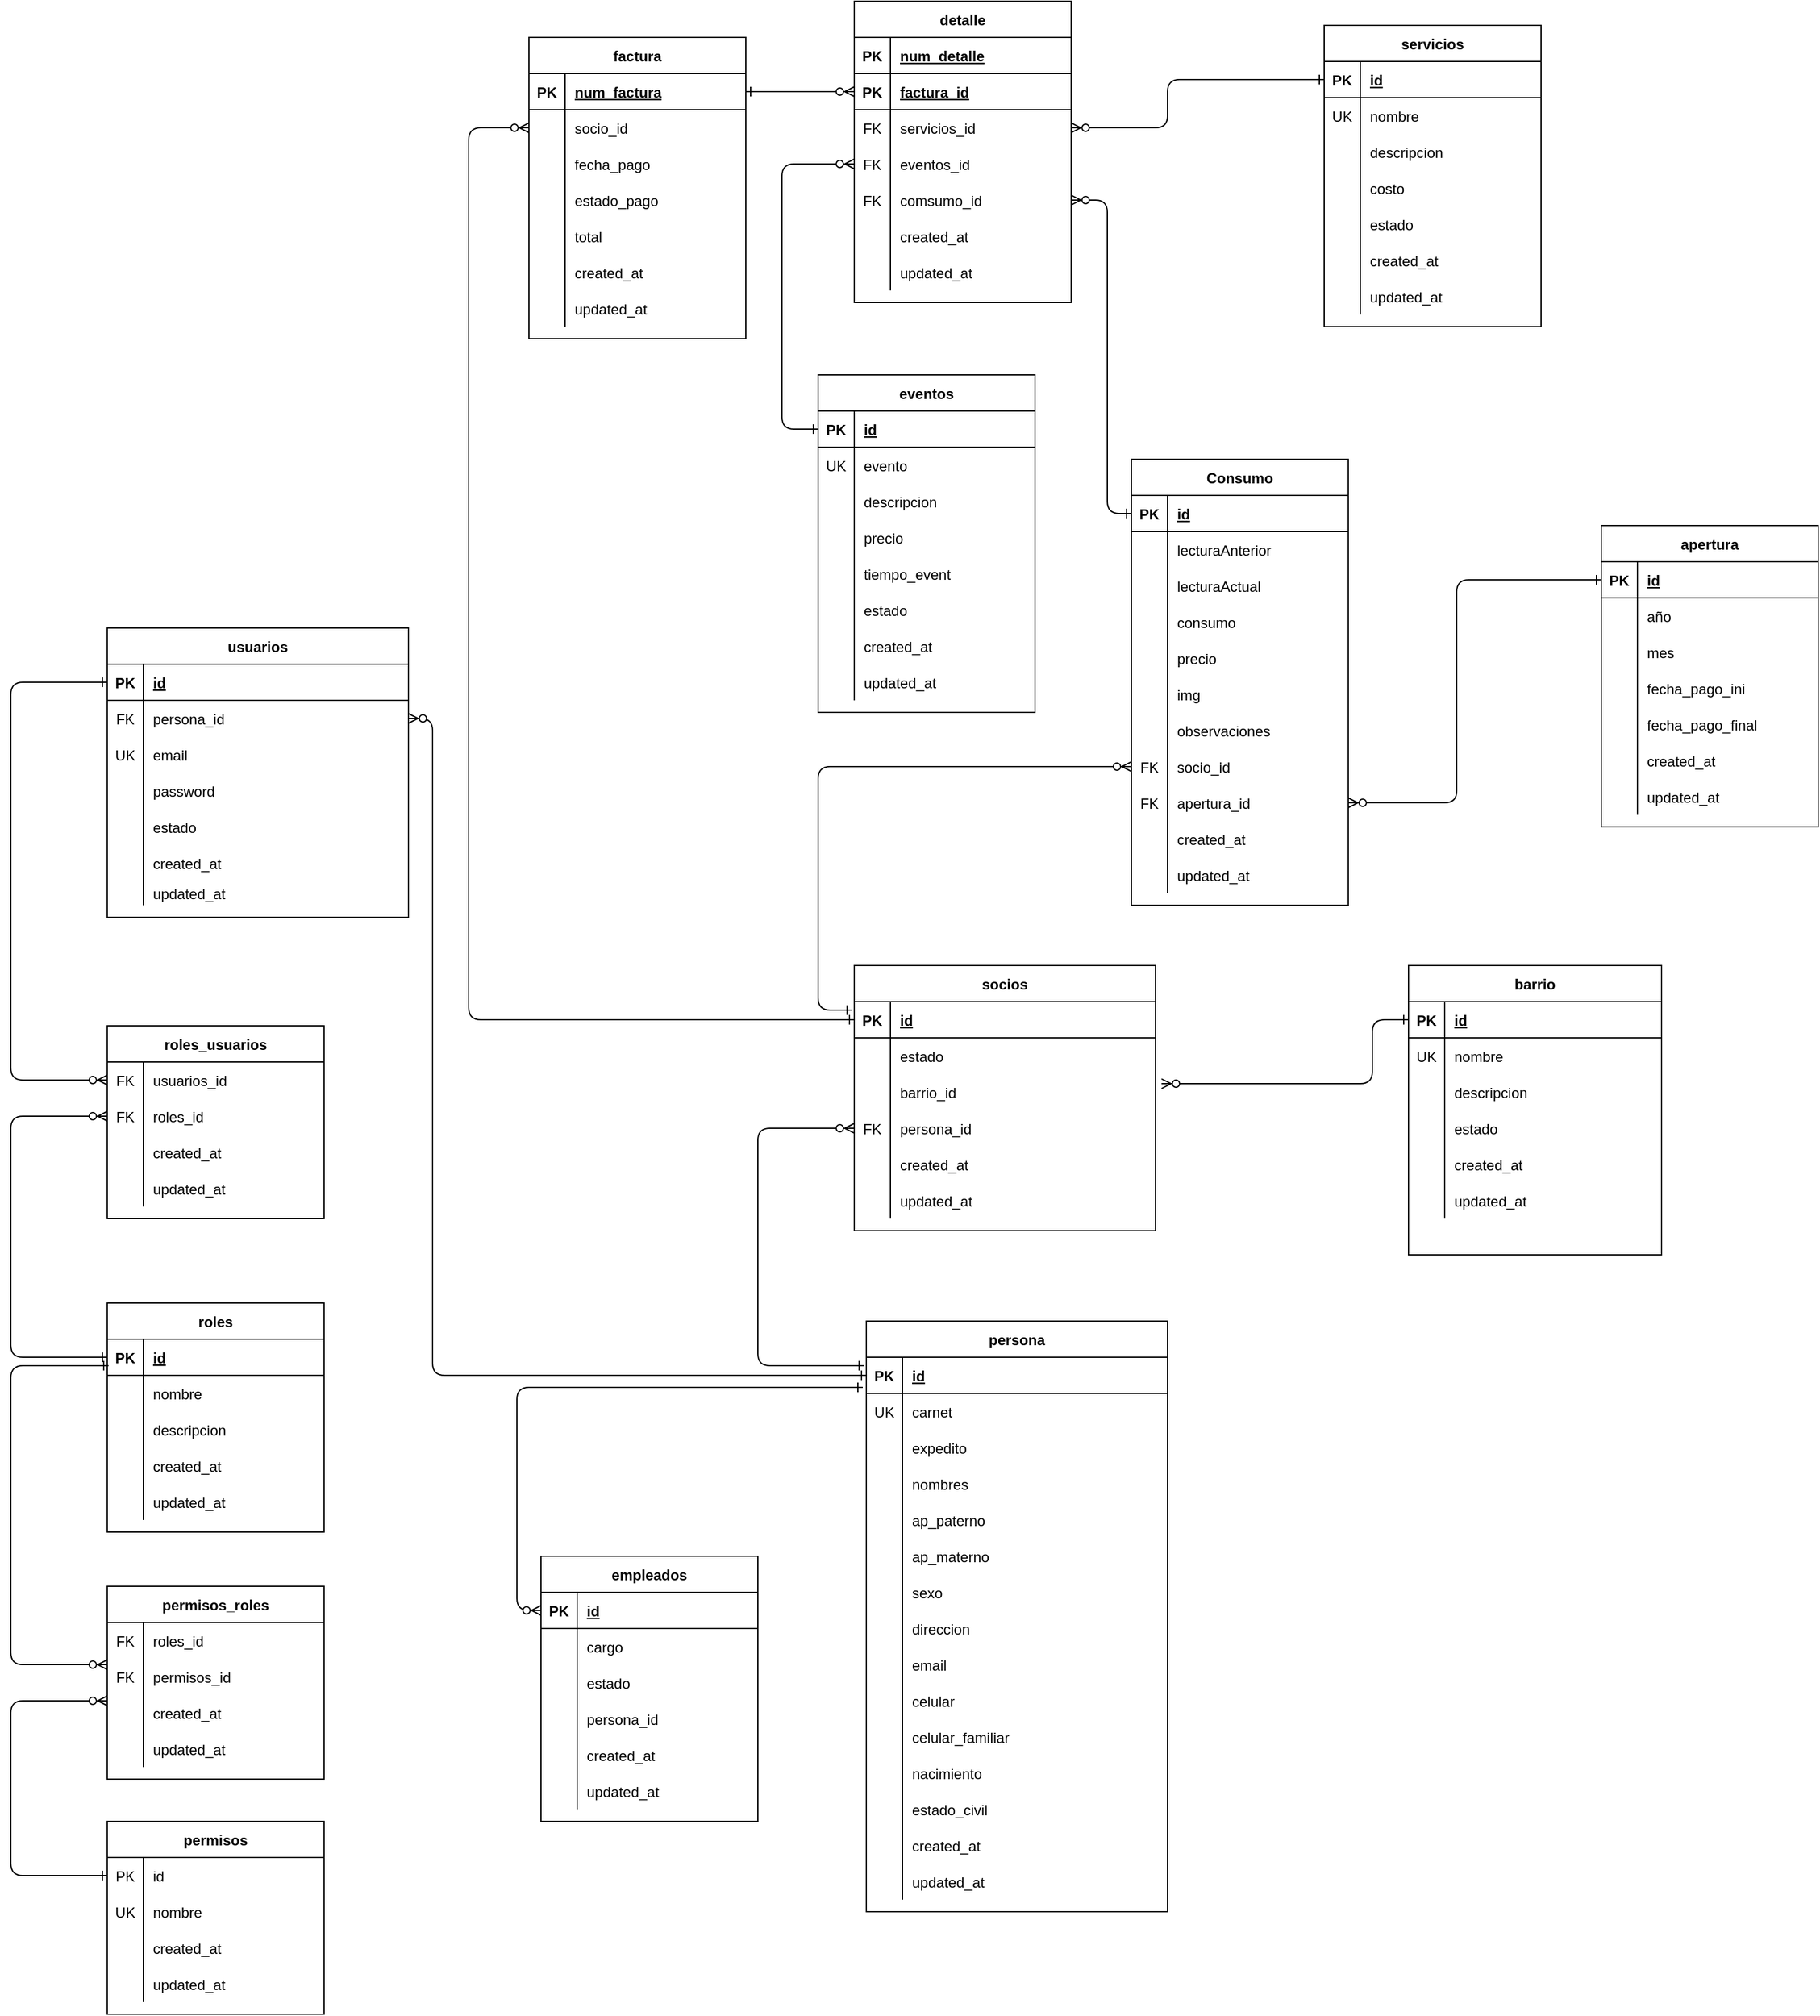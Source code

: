 <mxfile version="13.9.9" type="device"><diagram id="R2lEEEUBdFMjLlhIrx00" name="Page-1"><mxGraphModel dx="1936" dy="1726" grid="1" gridSize="10" guides="1" tooltips="1" connect="1" arrows="1" fold="1" page="1" pageScale="1" pageWidth="850" pageHeight="1100" math="0" shadow="0" extFonts="Permanent Marker^https://fonts.googleapis.com/css?family=Permanent+Marker"><root><mxCell id="0"/><mxCell id="1" parent="0"/><mxCell id="C-vyLk0tnHw3VtMMgP7b-2" value="persona" style="shape=table;startSize=30;container=1;collapsible=1;childLayout=tableLayout;fixedRows=1;rowLines=0;fontStyle=1;align=center;resizeLast=1;" parent="1" vertex="1"><mxGeometry x="480" y="305" width="250" height="490" as="geometry"/></mxCell><mxCell id="C-vyLk0tnHw3VtMMgP7b-3" value="" style="shape=partialRectangle;collapsible=0;dropTarget=0;pointerEvents=0;fillColor=none;points=[[0,0.5],[1,0.5]];portConstraint=eastwest;top=0;left=0;right=0;bottom=1;" parent="C-vyLk0tnHw3VtMMgP7b-2" vertex="1"><mxGeometry y="30" width="250" height="30" as="geometry"/></mxCell><mxCell id="C-vyLk0tnHw3VtMMgP7b-4" value="PK" style="shape=partialRectangle;overflow=hidden;connectable=0;fillColor=none;top=0;left=0;bottom=0;right=0;fontStyle=1;" parent="C-vyLk0tnHw3VtMMgP7b-3" vertex="1"><mxGeometry width="30" height="30" as="geometry"/></mxCell><mxCell id="C-vyLk0tnHw3VtMMgP7b-5" value="id" style="shape=partialRectangle;overflow=hidden;connectable=0;fillColor=none;top=0;left=0;bottom=0;right=0;align=left;spacingLeft=6;fontStyle=5;" parent="C-vyLk0tnHw3VtMMgP7b-3" vertex="1"><mxGeometry x="30" width="220" height="30" as="geometry"/></mxCell><mxCell id="ZCrAzeq2M5zmHbxzK9_a-121" value="" style="shape=partialRectangle;collapsible=0;dropTarget=0;pointerEvents=0;fillColor=none;points=[[0,0.5],[1,0.5]];portConstraint=eastwest;top=0;left=0;right=0;bottom=0;" parent="C-vyLk0tnHw3VtMMgP7b-2" vertex="1"><mxGeometry y="60" width="250" height="30" as="geometry"/></mxCell><mxCell id="ZCrAzeq2M5zmHbxzK9_a-122" value="UK" style="shape=partialRectangle;overflow=hidden;connectable=0;fillColor=none;top=0;left=0;bottom=0;right=0;" parent="ZCrAzeq2M5zmHbxzK9_a-121" vertex="1"><mxGeometry width="30" height="30" as="geometry"/></mxCell><mxCell id="ZCrAzeq2M5zmHbxzK9_a-123" value="carnet" style="shape=partialRectangle;overflow=hidden;connectable=0;fillColor=none;top=0;left=0;bottom=0;right=0;align=left;spacingLeft=6;" parent="ZCrAzeq2M5zmHbxzK9_a-121" vertex="1"><mxGeometry x="30" width="220" height="30" as="geometry"/></mxCell><mxCell id="5-nSy7iNpz8QwI9JV504-44" value="" style="shape=partialRectangle;collapsible=0;dropTarget=0;pointerEvents=0;fillColor=none;points=[[0,0.5],[1,0.5]];portConstraint=eastwest;top=0;left=0;right=0;bottom=0;" parent="C-vyLk0tnHw3VtMMgP7b-2" vertex="1"><mxGeometry y="90" width="250" height="30" as="geometry"/></mxCell><mxCell id="5-nSy7iNpz8QwI9JV504-45" value="" style="shape=partialRectangle;overflow=hidden;connectable=0;fillColor=none;top=0;left=0;bottom=0;right=0;" parent="5-nSy7iNpz8QwI9JV504-44" vertex="1"><mxGeometry width="30" height="30" as="geometry"/></mxCell><mxCell id="5-nSy7iNpz8QwI9JV504-46" value="expedito" style="shape=partialRectangle;overflow=hidden;connectable=0;fillColor=none;top=0;left=0;bottom=0;right=0;align=left;spacingLeft=6;" parent="5-nSy7iNpz8QwI9JV504-44" vertex="1"><mxGeometry x="30" width="220" height="30" as="geometry"/></mxCell><mxCell id="C-vyLk0tnHw3VtMMgP7b-9" value="" style="shape=partialRectangle;collapsible=0;dropTarget=0;pointerEvents=0;fillColor=none;points=[[0,0.5],[1,0.5]];portConstraint=eastwest;top=0;left=0;right=0;bottom=0;" parent="C-vyLk0tnHw3VtMMgP7b-2" vertex="1"><mxGeometry y="120" width="250" height="30" as="geometry"/></mxCell><mxCell id="C-vyLk0tnHw3VtMMgP7b-10" value="" style="shape=partialRectangle;overflow=hidden;connectable=0;fillColor=none;top=0;left=0;bottom=0;right=0;" parent="C-vyLk0tnHw3VtMMgP7b-9" vertex="1"><mxGeometry width="30" height="30" as="geometry"/></mxCell><mxCell id="C-vyLk0tnHw3VtMMgP7b-11" value="nombres" style="shape=partialRectangle;overflow=hidden;connectable=0;fillColor=none;top=0;left=0;bottom=0;right=0;align=left;spacingLeft=6;" parent="C-vyLk0tnHw3VtMMgP7b-9" vertex="1"><mxGeometry x="30" width="220" height="30" as="geometry"/></mxCell><mxCell id="5-nSy7iNpz8QwI9JV504-1" value="" style="shape=partialRectangle;collapsible=0;dropTarget=0;pointerEvents=0;fillColor=none;points=[[0,0.5],[1,0.5]];portConstraint=eastwest;top=0;left=0;right=0;bottom=0;" parent="C-vyLk0tnHw3VtMMgP7b-2" vertex="1"><mxGeometry y="150" width="250" height="30" as="geometry"/></mxCell><mxCell id="5-nSy7iNpz8QwI9JV504-2" value="" style="shape=partialRectangle;overflow=hidden;connectable=0;fillColor=none;top=0;left=0;bottom=0;right=0;" parent="5-nSy7iNpz8QwI9JV504-1" vertex="1"><mxGeometry width="30" height="30" as="geometry"/></mxCell><mxCell id="5-nSy7iNpz8QwI9JV504-3" value="ap_paterno" style="shape=partialRectangle;overflow=hidden;connectable=0;fillColor=none;top=0;left=0;bottom=0;right=0;align=left;spacingLeft=6;" parent="5-nSy7iNpz8QwI9JV504-1" vertex="1"><mxGeometry x="30" width="220" height="30" as="geometry"/></mxCell><mxCell id="5-nSy7iNpz8QwI9JV504-4" value="" style="shape=partialRectangle;collapsible=0;dropTarget=0;pointerEvents=0;fillColor=none;points=[[0,0.5],[1,0.5]];portConstraint=eastwest;top=0;left=0;right=0;bottom=0;" parent="C-vyLk0tnHw3VtMMgP7b-2" vertex="1"><mxGeometry y="180" width="250" height="30" as="geometry"/></mxCell><mxCell id="5-nSy7iNpz8QwI9JV504-5" value="" style="shape=partialRectangle;overflow=hidden;connectable=0;fillColor=none;top=0;left=0;bottom=0;right=0;" parent="5-nSy7iNpz8QwI9JV504-4" vertex="1"><mxGeometry width="30" height="30" as="geometry"/></mxCell><mxCell id="5-nSy7iNpz8QwI9JV504-6" value="ap_materno" style="shape=partialRectangle;overflow=hidden;connectable=0;fillColor=none;top=0;left=0;bottom=0;right=0;align=left;spacingLeft=6;" parent="5-nSy7iNpz8QwI9JV504-4" vertex="1"><mxGeometry x="30" width="220" height="30" as="geometry"/></mxCell><mxCell id="5-nSy7iNpz8QwI9JV504-10" value="" style="shape=partialRectangle;collapsible=0;dropTarget=0;pointerEvents=0;fillColor=none;points=[[0,0.5],[1,0.5]];portConstraint=eastwest;top=0;left=0;right=0;bottom=0;" parent="C-vyLk0tnHw3VtMMgP7b-2" vertex="1"><mxGeometry y="210" width="250" height="30" as="geometry"/></mxCell><mxCell id="5-nSy7iNpz8QwI9JV504-11" value="" style="shape=partialRectangle;overflow=hidden;connectable=0;fillColor=none;top=0;left=0;bottom=0;right=0;" parent="5-nSy7iNpz8QwI9JV504-10" vertex="1"><mxGeometry width="30" height="30" as="geometry"/></mxCell><mxCell id="5-nSy7iNpz8QwI9JV504-12" value="sexo" style="shape=partialRectangle;overflow=hidden;connectable=0;fillColor=none;top=0;left=0;bottom=0;right=0;align=left;spacingLeft=6;" parent="5-nSy7iNpz8QwI9JV504-10" vertex="1"><mxGeometry x="30" width="220" height="30" as="geometry"/></mxCell><mxCell id="5-nSy7iNpz8QwI9JV504-16" value="" style="shape=partialRectangle;collapsible=0;dropTarget=0;pointerEvents=0;fillColor=none;points=[[0,0.5],[1,0.5]];portConstraint=eastwest;top=0;left=0;right=0;bottom=0;" parent="C-vyLk0tnHw3VtMMgP7b-2" vertex="1"><mxGeometry y="240" width="250" height="30" as="geometry"/></mxCell><mxCell id="5-nSy7iNpz8QwI9JV504-17" value="" style="shape=partialRectangle;overflow=hidden;connectable=0;fillColor=none;top=0;left=0;bottom=0;right=0;" parent="5-nSy7iNpz8QwI9JV504-16" vertex="1"><mxGeometry width="30" height="30" as="geometry"/></mxCell><mxCell id="5-nSy7iNpz8QwI9JV504-18" value="direccion" style="shape=partialRectangle;overflow=hidden;connectable=0;fillColor=none;top=0;left=0;bottom=0;right=0;align=left;spacingLeft=6;" parent="5-nSy7iNpz8QwI9JV504-16" vertex="1"><mxGeometry x="30" width="220" height="30" as="geometry"/></mxCell><mxCell id="JU7Gkw_OdoA4PHtierhC-22" value="" style="shape=partialRectangle;collapsible=0;dropTarget=0;pointerEvents=0;fillColor=none;points=[[0,0.5],[1,0.5]];portConstraint=eastwest;top=0;left=0;right=0;bottom=0;" parent="C-vyLk0tnHw3VtMMgP7b-2" vertex="1"><mxGeometry y="270" width="250" height="30" as="geometry"/></mxCell><mxCell id="JU7Gkw_OdoA4PHtierhC-23" value="" style="shape=partialRectangle;overflow=hidden;connectable=0;fillColor=none;top=0;left=0;bottom=0;right=0;" parent="JU7Gkw_OdoA4PHtierhC-22" vertex="1"><mxGeometry width="30" height="30" as="geometry"/></mxCell><mxCell id="JU7Gkw_OdoA4PHtierhC-24" value="email" style="shape=partialRectangle;overflow=hidden;connectable=0;fillColor=none;top=0;left=0;bottom=0;right=0;align=left;spacingLeft=6;" parent="JU7Gkw_OdoA4PHtierhC-22" vertex="1"><mxGeometry x="30" width="220" height="30" as="geometry"/></mxCell><mxCell id="JU7Gkw_OdoA4PHtierhC-16" value="" style="shape=partialRectangle;collapsible=0;dropTarget=0;pointerEvents=0;fillColor=none;points=[[0,0.5],[1,0.5]];portConstraint=eastwest;top=0;left=0;right=0;bottom=0;" parent="C-vyLk0tnHw3VtMMgP7b-2" vertex="1"><mxGeometry y="300" width="250" height="30" as="geometry"/></mxCell><mxCell id="JU7Gkw_OdoA4PHtierhC-17" value="" style="shape=partialRectangle;overflow=hidden;connectable=0;fillColor=none;top=0;left=0;bottom=0;right=0;" parent="JU7Gkw_OdoA4PHtierhC-16" vertex="1"><mxGeometry width="30" height="30" as="geometry"/></mxCell><mxCell id="JU7Gkw_OdoA4PHtierhC-18" value="celular" style="shape=partialRectangle;overflow=hidden;connectable=0;fillColor=none;top=0;left=0;bottom=0;right=0;align=left;spacingLeft=6;" parent="JU7Gkw_OdoA4PHtierhC-16" vertex="1"><mxGeometry x="30" width="220" height="30" as="geometry"/></mxCell><mxCell id="JU7Gkw_OdoA4PHtierhC-19" value="" style="shape=partialRectangle;collapsible=0;dropTarget=0;pointerEvents=0;fillColor=none;points=[[0,0.5],[1,0.5]];portConstraint=eastwest;top=0;left=0;right=0;bottom=0;" parent="C-vyLk0tnHw3VtMMgP7b-2" vertex="1"><mxGeometry y="330" width="250" height="30" as="geometry"/></mxCell><mxCell id="JU7Gkw_OdoA4PHtierhC-20" value="" style="shape=partialRectangle;overflow=hidden;connectable=0;fillColor=none;top=0;left=0;bottom=0;right=0;" parent="JU7Gkw_OdoA4PHtierhC-19" vertex="1"><mxGeometry width="30" height="30" as="geometry"/></mxCell><mxCell id="JU7Gkw_OdoA4PHtierhC-21" value="celular_familiar" style="shape=partialRectangle;overflow=hidden;connectable=0;fillColor=none;top=0;left=0;bottom=0;right=0;align=left;spacingLeft=6;" parent="JU7Gkw_OdoA4PHtierhC-19" vertex="1"><mxGeometry x="30" width="220" height="30" as="geometry"/></mxCell><mxCell id="dCChi4VR8dn2H4xWlg9Y-8" value="" style="shape=partialRectangle;collapsible=0;dropTarget=0;pointerEvents=0;fillColor=none;points=[[0,0.5],[1,0.5]];portConstraint=eastwest;top=0;left=0;right=0;bottom=0;" parent="C-vyLk0tnHw3VtMMgP7b-2" vertex="1"><mxGeometry y="360" width="250" height="30" as="geometry"/></mxCell><mxCell id="dCChi4VR8dn2H4xWlg9Y-9" value="" style="shape=partialRectangle;overflow=hidden;connectable=0;fillColor=none;top=0;left=0;bottom=0;right=0;" parent="dCChi4VR8dn2H4xWlg9Y-8" vertex="1"><mxGeometry width="30" height="30" as="geometry"/></mxCell><mxCell id="dCChi4VR8dn2H4xWlg9Y-10" value="nacimiento" style="shape=partialRectangle;overflow=hidden;connectable=0;fillColor=none;top=0;left=0;bottom=0;right=0;align=left;spacingLeft=6;" parent="dCChi4VR8dn2H4xWlg9Y-8" vertex="1"><mxGeometry x="30" width="220" height="30" as="geometry"/></mxCell><mxCell id="ZCrAzeq2M5zmHbxzK9_a-74" value="" style="shape=partialRectangle;collapsible=0;dropTarget=0;pointerEvents=0;fillColor=none;points=[[0,0.5],[1,0.5]];portConstraint=eastwest;top=0;left=0;right=0;bottom=0;" parent="C-vyLk0tnHw3VtMMgP7b-2" vertex="1"><mxGeometry y="390" width="250" height="30" as="geometry"/></mxCell><mxCell id="ZCrAzeq2M5zmHbxzK9_a-75" value="" style="shape=partialRectangle;overflow=hidden;connectable=0;fillColor=none;top=0;left=0;bottom=0;right=0;" parent="ZCrAzeq2M5zmHbxzK9_a-74" vertex="1"><mxGeometry width="30" height="30" as="geometry"/></mxCell><mxCell id="ZCrAzeq2M5zmHbxzK9_a-76" value="estado_civil" style="shape=partialRectangle;overflow=hidden;connectable=0;fillColor=none;top=0;left=0;bottom=0;right=0;align=left;spacingLeft=6;" parent="ZCrAzeq2M5zmHbxzK9_a-74" vertex="1"><mxGeometry x="30" width="220" height="30" as="geometry"/></mxCell><mxCell id="5-nSy7iNpz8QwI9JV504-19" value="" style="shape=partialRectangle;collapsible=0;dropTarget=0;pointerEvents=0;fillColor=none;points=[[0,0.5],[1,0.5]];portConstraint=eastwest;top=0;left=0;right=0;bottom=0;" parent="C-vyLk0tnHw3VtMMgP7b-2" vertex="1"><mxGeometry y="420" width="250" height="30" as="geometry"/></mxCell><mxCell id="5-nSy7iNpz8QwI9JV504-20" value="" style="shape=partialRectangle;overflow=hidden;connectable=0;fillColor=none;top=0;left=0;bottom=0;right=0;" parent="5-nSy7iNpz8QwI9JV504-19" vertex="1"><mxGeometry width="30" height="30" as="geometry"/></mxCell><mxCell id="5-nSy7iNpz8QwI9JV504-21" value="created_at" style="shape=partialRectangle;overflow=hidden;connectable=0;fillColor=none;top=0;left=0;bottom=0;right=0;align=left;spacingLeft=6;" parent="5-nSy7iNpz8QwI9JV504-19" vertex="1"><mxGeometry x="30" width="220" height="30" as="geometry"/></mxCell><mxCell id="5-nSy7iNpz8QwI9JV504-22" value="" style="shape=partialRectangle;collapsible=0;dropTarget=0;pointerEvents=0;fillColor=none;points=[[0,0.5],[1,0.5]];portConstraint=eastwest;top=0;left=0;right=0;bottom=0;" parent="C-vyLk0tnHw3VtMMgP7b-2" vertex="1"><mxGeometry y="450" width="250" height="30" as="geometry"/></mxCell><mxCell id="5-nSy7iNpz8QwI9JV504-23" value="" style="shape=partialRectangle;overflow=hidden;connectable=0;fillColor=none;top=0;left=0;bottom=0;right=0;" parent="5-nSy7iNpz8QwI9JV504-22" vertex="1"><mxGeometry width="30" height="30" as="geometry"/></mxCell><mxCell id="5-nSy7iNpz8QwI9JV504-24" value="updated_at" style="shape=partialRectangle;overflow=hidden;connectable=0;fillColor=none;top=0;left=0;bottom=0;right=0;align=left;spacingLeft=6;" parent="5-nSy7iNpz8QwI9JV504-22" vertex="1"><mxGeometry x="30" width="220" height="30" as="geometry"/></mxCell><mxCell id="C-vyLk0tnHw3VtMMgP7b-13" value="socios" style="shape=table;startSize=30;container=1;collapsible=1;childLayout=tableLayout;fixedRows=1;rowLines=0;fontStyle=1;align=center;resizeLast=1;" parent="1" vertex="1"><mxGeometry x="470" y="10" width="250" height="220" as="geometry"/></mxCell><mxCell id="C-vyLk0tnHw3VtMMgP7b-14" value="" style="shape=partialRectangle;collapsible=0;dropTarget=0;pointerEvents=0;fillColor=none;points=[[0,0.5],[1,0.5]];portConstraint=eastwest;top=0;left=0;right=0;bottom=1;" parent="C-vyLk0tnHw3VtMMgP7b-13" vertex="1"><mxGeometry y="30" width="250" height="30" as="geometry"/></mxCell><mxCell id="C-vyLk0tnHw3VtMMgP7b-15" value="PK" style="shape=partialRectangle;overflow=hidden;connectable=0;fillColor=none;top=0;left=0;bottom=0;right=0;fontStyle=1;" parent="C-vyLk0tnHw3VtMMgP7b-14" vertex="1"><mxGeometry width="30" height="30" as="geometry"/></mxCell><mxCell id="C-vyLk0tnHw3VtMMgP7b-16" value="id" style="shape=partialRectangle;overflow=hidden;connectable=0;fillColor=none;top=0;left=0;bottom=0;right=0;align=left;spacingLeft=6;fontStyle=5;" parent="C-vyLk0tnHw3VtMMgP7b-14" vertex="1"><mxGeometry x="30" width="220" height="30" as="geometry"/></mxCell><mxCell id="5-nSy7iNpz8QwI9JV504-32" value="" style="shape=partialRectangle;collapsible=0;dropTarget=0;pointerEvents=0;fillColor=none;points=[[0,0.5],[1,0.5]];portConstraint=eastwest;top=0;left=0;right=0;bottom=0;" parent="C-vyLk0tnHw3VtMMgP7b-13" vertex="1"><mxGeometry y="60" width="250" height="30" as="geometry"/></mxCell><mxCell id="5-nSy7iNpz8QwI9JV504-33" value="" style="shape=partialRectangle;overflow=hidden;connectable=0;fillColor=none;top=0;left=0;bottom=0;right=0;" parent="5-nSy7iNpz8QwI9JV504-32" vertex="1"><mxGeometry width="30" height="30" as="geometry"/></mxCell><mxCell id="5-nSy7iNpz8QwI9JV504-34" value="estado" style="shape=partialRectangle;overflow=hidden;connectable=0;fillColor=none;top=0;left=0;bottom=0;right=0;align=left;spacingLeft=6;" parent="5-nSy7iNpz8QwI9JV504-32" vertex="1"><mxGeometry x="30" width="220" height="30" as="geometry"/></mxCell><mxCell id="Snci1TMADv5aJ_s01Mo0-13" value="" style="shape=partialRectangle;collapsible=0;dropTarget=0;pointerEvents=0;fillColor=none;points=[[0,0.5],[1,0.5]];portConstraint=eastwest;top=0;left=0;right=0;bottom=0;" parent="C-vyLk0tnHw3VtMMgP7b-13" vertex="1"><mxGeometry y="90" width="250" height="30" as="geometry"/></mxCell><mxCell id="Snci1TMADv5aJ_s01Mo0-14" value="" style="shape=partialRectangle;overflow=hidden;connectable=0;fillColor=none;top=0;left=0;bottom=0;right=0;" parent="Snci1TMADv5aJ_s01Mo0-13" vertex="1"><mxGeometry width="30" height="30" as="geometry"/></mxCell><mxCell id="Snci1TMADv5aJ_s01Mo0-15" value="barrio_id" style="shape=partialRectangle;overflow=hidden;connectable=0;fillColor=none;top=0;left=0;bottom=0;right=0;align=left;spacingLeft=6;" parent="Snci1TMADv5aJ_s01Mo0-13" vertex="1"><mxGeometry x="30" width="220" height="30" as="geometry"/></mxCell><mxCell id="C-vyLk0tnHw3VtMMgP7b-17" value="" style="shape=partialRectangle;collapsible=0;dropTarget=0;pointerEvents=0;fillColor=none;points=[[0,0.5],[1,0.5]];portConstraint=eastwest;top=0;left=0;right=0;bottom=0;" parent="C-vyLk0tnHw3VtMMgP7b-13" vertex="1"><mxGeometry y="120" width="250" height="30" as="geometry"/></mxCell><mxCell id="C-vyLk0tnHw3VtMMgP7b-18" value="FK" style="shape=partialRectangle;overflow=hidden;connectable=0;fillColor=none;top=0;left=0;bottom=0;right=0;" parent="C-vyLk0tnHw3VtMMgP7b-17" vertex="1"><mxGeometry width="30" height="30" as="geometry"/></mxCell><mxCell id="C-vyLk0tnHw3VtMMgP7b-19" value="persona_id" style="shape=partialRectangle;overflow=hidden;connectable=0;fillColor=none;top=0;left=0;bottom=0;right=0;align=left;spacingLeft=6;" parent="C-vyLk0tnHw3VtMMgP7b-17" vertex="1"><mxGeometry x="30" width="220" height="30" as="geometry"/></mxCell><mxCell id="5-nSy7iNpz8QwI9JV504-38" value="" style="shape=partialRectangle;collapsible=0;dropTarget=0;pointerEvents=0;fillColor=none;points=[[0,0.5],[1,0.5]];portConstraint=eastwest;top=0;left=0;right=0;bottom=0;" parent="C-vyLk0tnHw3VtMMgP7b-13" vertex="1"><mxGeometry y="150" width="250" height="30" as="geometry"/></mxCell><mxCell id="5-nSy7iNpz8QwI9JV504-39" value="" style="shape=partialRectangle;overflow=hidden;connectable=0;fillColor=none;top=0;left=0;bottom=0;right=0;" parent="5-nSy7iNpz8QwI9JV504-38" vertex="1"><mxGeometry width="30" height="30" as="geometry"/></mxCell><mxCell id="5-nSy7iNpz8QwI9JV504-40" value="created_at" style="shape=partialRectangle;overflow=hidden;connectable=0;fillColor=none;top=0;left=0;bottom=0;right=0;align=left;spacingLeft=6;" parent="5-nSy7iNpz8QwI9JV504-38" vertex="1"><mxGeometry x="30" width="220" height="30" as="geometry"/></mxCell><mxCell id="5-nSy7iNpz8QwI9JV504-41" value="" style="shape=partialRectangle;collapsible=0;dropTarget=0;pointerEvents=0;fillColor=none;points=[[0,0.5],[1,0.5]];portConstraint=eastwest;top=0;left=0;right=0;bottom=0;" parent="C-vyLk0tnHw3VtMMgP7b-13" vertex="1"><mxGeometry y="180" width="250" height="30" as="geometry"/></mxCell><mxCell id="5-nSy7iNpz8QwI9JV504-42" value="" style="shape=partialRectangle;overflow=hidden;connectable=0;fillColor=none;top=0;left=0;bottom=0;right=0;" parent="5-nSy7iNpz8QwI9JV504-41" vertex="1"><mxGeometry width="30" height="30" as="geometry"/></mxCell><mxCell id="5-nSy7iNpz8QwI9JV504-43" value="updated_at" style="shape=partialRectangle;overflow=hidden;connectable=0;fillColor=none;top=0;left=0;bottom=0;right=0;align=left;spacingLeft=6;" parent="5-nSy7iNpz8QwI9JV504-41" vertex="1"><mxGeometry x="30" width="220" height="30" as="geometry"/></mxCell><mxCell id="C-vyLk0tnHw3VtMMgP7b-23" value="usuarios" style="shape=table;startSize=30;container=1;collapsible=1;childLayout=tableLayout;fixedRows=1;rowLines=0;fontStyle=1;align=center;resizeLast=1;" parent="1" vertex="1"><mxGeometry x="-150" y="-270" width="250" height="240" as="geometry"/></mxCell><mxCell id="C-vyLk0tnHw3VtMMgP7b-24" value="" style="shape=partialRectangle;collapsible=0;dropTarget=0;pointerEvents=0;fillColor=none;points=[[0,0.5],[1,0.5]];portConstraint=eastwest;top=0;left=0;right=0;bottom=1;" parent="C-vyLk0tnHw3VtMMgP7b-23" vertex="1"><mxGeometry y="30" width="250" height="30" as="geometry"/></mxCell><mxCell id="C-vyLk0tnHw3VtMMgP7b-25" value="PK" style="shape=partialRectangle;overflow=hidden;connectable=0;fillColor=none;top=0;left=0;bottom=0;right=0;fontStyle=1;" parent="C-vyLk0tnHw3VtMMgP7b-24" vertex="1"><mxGeometry width="30" height="30" as="geometry"/></mxCell><mxCell id="C-vyLk0tnHw3VtMMgP7b-26" value="id" style="shape=partialRectangle;overflow=hidden;connectable=0;fillColor=none;top=0;left=0;bottom=0;right=0;align=left;spacingLeft=6;fontStyle=5;" parent="C-vyLk0tnHw3VtMMgP7b-24" vertex="1"><mxGeometry x="30" width="220" height="30" as="geometry"/></mxCell><mxCell id="5-nSy7iNpz8QwI9JV504-25" value="" style="shape=partialRectangle;collapsible=0;dropTarget=0;pointerEvents=0;fillColor=none;points=[[0,0.5],[1,0.5]];portConstraint=eastwest;top=0;left=0;right=0;bottom=0;" parent="C-vyLk0tnHw3VtMMgP7b-23" vertex="1"><mxGeometry y="60" width="250" height="30" as="geometry"/></mxCell><mxCell id="5-nSy7iNpz8QwI9JV504-26" value="FK" style="shape=partialRectangle;overflow=hidden;connectable=0;fillColor=none;top=0;left=0;bottom=0;right=0;" parent="5-nSy7iNpz8QwI9JV504-25" vertex="1"><mxGeometry width="30" height="30" as="geometry"/></mxCell><mxCell id="5-nSy7iNpz8QwI9JV504-27" value="persona_id" style="shape=partialRectangle;overflow=hidden;connectable=0;fillColor=none;top=0;left=0;bottom=0;right=0;align=left;spacingLeft=6;" parent="5-nSy7iNpz8QwI9JV504-25" vertex="1"><mxGeometry x="30" width="220" height="30" as="geometry"/></mxCell><mxCell id="MYsJNoDshmtDhJm7nRzz-9" value="" style="shape=partialRectangle;collapsible=0;dropTarget=0;pointerEvents=0;fillColor=none;points=[[0,0.5],[1,0.5]];portConstraint=eastwest;top=0;left=0;right=0;bottom=0;" parent="C-vyLk0tnHw3VtMMgP7b-23" vertex="1"><mxGeometry y="90" width="250" height="30" as="geometry"/></mxCell><mxCell id="MYsJNoDshmtDhJm7nRzz-10" value="UK" style="shape=partialRectangle;overflow=hidden;connectable=0;fillColor=none;top=0;left=0;bottom=0;right=0;" parent="MYsJNoDshmtDhJm7nRzz-9" vertex="1"><mxGeometry width="30" height="30" as="geometry"/></mxCell><mxCell id="MYsJNoDshmtDhJm7nRzz-11" value="email" style="shape=partialRectangle;overflow=hidden;connectable=0;fillColor=none;top=0;left=0;bottom=0;right=0;align=left;spacingLeft=6;" parent="MYsJNoDshmtDhJm7nRzz-9" vertex="1"><mxGeometry x="30" width="220" height="30" as="geometry"/></mxCell><mxCell id="MYsJNoDshmtDhJm7nRzz-12" value="" style="shape=partialRectangle;collapsible=0;dropTarget=0;pointerEvents=0;fillColor=none;points=[[0,0.5],[1,0.5]];portConstraint=eastwest;top=0;left=0;right=0;bottom=0;" parent="C-vyLk0tnHw3VtMMgP7b-23" vertex="1"><mxGeometry y="120" width="250" height="30" as="geometry"/></mxCell><mxCell id="MYsJNoDshmtDhJm7nRzz-13" value="" style="shape=partialRectangle;overflow=hidden;connectable=0;fillColor=none;top=0;left=0;bottom=0;right=0;" parent="MYsJNoDshmtDhJm7nRzz-12" vertex="1"><mxGeometry width="30" height="30" as="geometry"/></mxCell><mxCell id="MYsJNoDshmtDhJm7nRzz-14" value="password" style="shape=partialRectangle;overflow=hidden;connectable=0;fillColor=none;top=0;left=0;bottom=0;right=0;align=left;spacingLeft=6;" parent="MYsJNoDshmtDhJm7nRzz-12" vertex="1"><mxGeometry x="30" width="220" height="30" as="geometry"/></mxCell><mxCell id="MYsJNoDshmtDhJm7nRzz-18" value="" style="shape=partialRectangle;collapsible=0;dropTarget=0;pointerEvents=0;fillColor=none;points=[[0,0.5],[1,0.5]];portConstraint=eastwest;top=0;left=0;right=0;bottom=0;" parent="C-vyLk0tnHw3VtMMgP7b-23" vertex="1"><mxGeometry y="150" width="250" height="30" as="geometry"/></mxCell><mxCell id="MYsJNoDshmtDhJm7nRzz-19" value="" style="shape=partialRectangle;overflow=hidden;connectable=0;fillColor=none;top=0;left=0;bottom=0;right=0;" parent="MYsJNoDshmtDhJm7nRzz-18" vertex="1"><mxGeometry width="30" height="30" as="geometry"/></mxCell><mxCell id="MYsJNoDshmtDhJm7nRzz-20" value="estado" style="shape=partialRectangle;overflow=hidden;connectable=0;fillColor=none;top=0;left=0;bottom=0;right=0;align=left;spacingLeft=6;" parent="MYsJNoDshmtDhJm7nRzz-18" vertex="1"><mxGeometry x="30" width="220" height="30" as="geometry"/></mxCell><mxCell id="MYsJNoDshmtDhJm7nRzz-24" value="" style="shape=partialRectangle;collapsible=0;dropTarget=0;pointerEvents=0;fillColor=none;points=[[0,0.5],[1,0.5]];portConstraint=eastwest;top=0;left=0;right=0;bottom=0;" parent="C-vyLk0tnHw3VtMMgP7b-23" vertex="1"><mxGeometry y="180" width="250" height="30" as="geometry"/></mxCell><mxCell id="MYsJNoDshmtDhJm7nRzz-25" value="" style="shape=partialRectangle;overflow=hidden;connectable=0;fillColor=none;top=0;left=0;bottom=0;right=0;" parent="MYsJNoDshmtDhJm7nRzz-24" vertex="1"><mxGeometry width="30" height="30" as="geometry"/></mxCell><mxCell id="MYsJNoDshmtDhJm7nRzz-26" value="created_at" style="shape=partialRectangle;overflow=hidden;connectable=0;fillColor=none;top=0;left=0;bottom=0;right=0;align=left;spacingLeft=6;" parent="MYsJNoDshmtDhJm7nRzz-24" vertex="1"><mxGeometry x="30" width="220" height="30" as="geometry"/></mxCell><mxCell id="MYsJNoDshmtDhJm7nRzz-27" value="" style="shape=partialRectangle;collapsible=0;dropTarget=0;pointerEvents=0;fillColor=none;points=[[0,0.5],[1,0.5]];portConstraint=eastwest;top=0;left=0;right=0;bottom=0;" parent="C-vyLk0tnHw3VtMMgP7b-23" vertex="1"><mxGeometry y="210" width="250" height="20" as="geometry"/></mxCell><mxCell id="MYsJNoDshmtDhJm7nRzz-28" value="" style="shape=partialRectangle;overflow=hidden;connectable=0;fillColor=none;top=0;left=0;bottom=0;right=0;" parent="MYsJNoDshmtDhJm7nRzz-27" vertex="1"><mxGeometry width="30" height="20" as="geometry"/></mxCell><mxCell id="MYsJNoDshmtDhJm7nRzz-29" value="updated_at" style="shape=partialRectangle;overflow=hidden;connectable=0;fillColor=none;top=0;left=0;bottom=0;right=0;align=left;spacingLeft=6;" parent="MYsJNoDshmtDhJm7nRzz-27" vertex="1"><mxGeometry x="30" width="220" height="20" as="geometry"/></mxCell><mxCell id="MYsJNoDshmtDhJm7nRzz-30" value="roles" style="shape=table;startSize=30;container=1;collapsible=1;childLayout=tableLayout;fixedRows=1;rowLines=0;fontStyle=1;align=center;resizeLast=1;" parent="1" vertex="1"><mxGeometry x="-150" y="290" width="180" height="190" as="geometry"/></mxCell><mxCell id="MYsJNoDshmtDhJm7nRzz-31" value="" style="shape=partialRectangle;collapsible=0;dropTarget=0;pointerEvents=0;fillColor=none;top=0;left=0;bottom=1;right=0;points=[[0,0.5],[1,0.5]];portConstraint=eastwest;" parent="MYsJNoDshmtDhJm7nRzz-30" vertex="1"><mxGeometry y="30" width="180" height="30" as="geometry"/></mxCell><mxCell id="MYsJNoDshmtDhJm7nRzz-32" value="PK" style="shape=partialRectangle;connectable=0;fillColor=none;top=0;left=0;bottom=0;right=0;fontStyle=1;overflow=hidden;" parent="MYsJNoDshmtDhJm7nRzz-31" vertex="1"><mxGeometry width="30" height="30" as="geometry"/></mxCell><mxCell id="MYsJNoDshmtDhJm7nRzz-33" value="id" style="shape=partialRectangle;connectable=0;fillColor=none;top=0;left=0;bottom=0;right=0;align=left;spacingLeft=6;fontStyle=5;overflow=hidden;" parent="MYsJNoDshmtDhJm7nRzz-31" vertex="1"><mxGeometry x="30" width="150" height="30" as="geometry"/></mxCell><mxCell id="MYsJNoDshmtDhJm7nRzz-34" value="" style="shape=partialRectangle;collapsible=0;dropTarget=0;pointerEvents=0;fillColor=none;top=0;left=0;bottom=0;right=0;points=[[0,0.5],[1,0.5]];portConstraint=eastwest;" parent="MYsJNoDshmtDhJm7nRzz-30" vertex="1"><mxGeometry y="60" width="180" height="30" as="geometry"/></mxCell><mxCell id="MYsJNoDshmtDhJm7nRzz-35" value="" style="shape=partialRectangle;connectable=0;fillColor=none;top=0;left=0;bottom=0;right=0;editable=1;overflow=hidden;" parent="MYsJNoDshmtDhJm7nRzz-34" vertex="1"><mxGeometry width="30" height="30" as="geometry"/></mxCell><mxCell id="MYsJNoDshmtDhJm7nRzz-36" value="nombre" style="shape=partialRectangle;connectable=0;fillColor=none;top=0;left=0;bottom=0;right=0;align=left;spacingLeft=6;overflow=hidden;" parent="MYsJNoDshmtDhJm7nRzz-34" vertex="1"><mxGeometry x="30" width="150" height="30" as="geometry"/></mxCell><mxCell id="MYsJNoDshmtDhJm7nRzz-37" value="" style="shape=partialRectangle;collapsible=0;dropTarget=0;pointerEvents=0;fillColor=none;top=0;left=0;bottom=0;right=0;points=[[0,0.5],[1,0.5]];portConstraint=eastwest;" parent="MYsJNoDshmtDhJm7nRzz-30" vertex="1"><mxGeometry y="90" width="180" height="30" as="geometry"/></mxCell><mxCell id="MYsJNoDshmtDhJm7nRzz-38" value="" style="shape=partialRectangle;connectable=0;fillColor=none;top=0;left=0;bottom=0;right=0;editable=1;overflow=hidden;" parent="MYsJNoDshmtDhJm7nRzz-37" vertex="1"><mxGeometry width="30" height="30" as="geometry"/></mxCell><mxCell id="MYsJNoDshmtDhJm7nRzz-39" value="descripcion" style="shape=partialRectangle;connectable=0;fillColor=none;top=0;left=0;bottom=0;right=0;align=left;spacingLeft=6;overflow=hidden;" parent="MYsJNoDshmtDhJm7nRzz-37" vertex="1"><mxGeometry x="30" width="150" height="30" as="geometry"/></mxCell><mxCell id="MYsJNoDshmtDhJm7nRzz-40" value="" style="shape=partialRectangle;collapsible=0;dropTarget=0;pointerEvents=0;fillColor=none;top=0;left=0;bottom=0;right=0;points=[[0,0.5],[1,0.5]];portConstraint=eastwest;" parent="MYsJNoDshmtDhJm7nRzz-30" vertex="1"><mxGeometry y="120" width="180" height="30" as="geometry"/></mxCell><mxCell id="MYsJNoDshmtDhJm7nRzz-41" value="" style="shape=partialRectangle;connectable=0;fillColor=none;top=0;left=0;bottom=0;right=0;editable=1;overflow=hidden;" parent="MYsJNoDshmtDhJm7nRzz-40" vertex="1"><mxGeometry width="30" height="30" as="geometry"/></mxCell><mxCell id="MYsJNoDshmtDhJm7nRzz-42" value="created_at" style="shape=partialRectangle;connectable=0;fillColor=none;top=0;left=0;bottom=0;right=0;align=left;spacingLeft=6;overflow=hidden;" parent="MYsJNoDshmtDhJm7nRzz-40" vertex="1"><mxGeometry x="30" width="150" height="30" as="geometry"/></mxCell><mxCell id="MYsJNoDshmtDhJm7nRzz-43" value="" style="shape=partialRectangle;collapsible=0;dropTarget=0;pointerEvents=0;fillColor=none;top=0;left=0;bottom=0;right=0;points=[[0,0.5],[1,0.5]];portConstraint=eastwest;" parent="MYsJNoDshmtDhJm7nRzz-30" vertex="1"><mxGeometry y="150" width="180" height="30" as="geometry"/></mxCell><mxCell id="MYsJNoDshmtDhJm7nRzz-44" value="" style="shape=partialRectangle;connectable=0;fillColor=none;top=0;left=0;bottom=0;right=0;editable=1;overflow=hidden;" parent="MYsJNoDshmtDhJm7nRzz-43" vertex="1"><mxGeometry width="30" height="30" as="geometry"/></mxCell><mxCell id="MYsJNoDshmtDhJm7nRzz-45" value="updated_at" style="shape=partialRectangle;connectable=0;fillColor=none;top=0;left=0;bottom=0;right=0;align=left;spacingLeft=6;overflow=hidden;" parent="MYsJNoDshmtDhJm7nRzz-43" vertex="1"><mxGeometry x="30" width="150" height="30" as="geometry"/></mxCell><mxCell id="MYsJNoDshmtDhJm7nRzz-46" value="" style="edgeStyle=elbowEdgeStyle;endArrow=ERzeroToMany;startArrow=ERone;endFill=1;startFill=0;exitX=0;exitY=0.5;exitDx=0;exitDy=0;entryX=0;entryY=0.5;entryDx=0;entryDy=0;" parent="1" source="C-vyLk0tnHw3VtMMgP7b-24" target="a--wvsjCr877IN9fOiZd-5" edge="1"><mxGeometry width="100" height="100" relative="1" as="geometry"><mxPoint x="90" y="270" as="sourcePoint"/><mxPoint x="120" y="290" as="targetPoint"/><Array as="points"><mxPoint x="-230" y="330"/><mxPoint x="-280" y="390"/></Array></mxGeometry></mxCell><mxCell id="5-nSy7iNpz8QwI9JV504-28" value="" style="edgeStyle=elbowEdgeStyle;endArrow=ERzeroToMany;startArrow=ERone;endFill=1;startFill=0;exitX=0;exitY=0.5;exitDx=0;exitDy=0;entryX=1;entryY=0.5;entryDx=0;entryDy=0;" parent="1" source="C-vyLk0tnHw3VtMMgP7b-3" target="5-nSy7iNpz8QwI9JV504-25" edge="1"><mxGeometry width="100" height="100" relative="1" as="geometry"><mxPoint x="280" y="300" as="sourcePoint"/><mxPoint x="160" y="85" as="targetPoint"/><Array as="points"><mxPoint x="120" y="-50"/></Array></mxGeometry></mxCell><mxCell id="5-nSy7iNpz8QwI9JV504-47" value="" style="edgeStyle=elbowEdgeStyle;endArrow=ERzeroToMany;startArrow=ERone;endFill=1;startFill=0;entryX=0;entryY=0.5;entryDx=0;entryDy=0;exitX=-0.008;exitY=0.233;exitDx=0;exitDy=0;exitPerimeter=0;" parent="1" source="C-vyLk0tnHw3VtMMgP7b-3" target="C-vyLk0tnHw3VtMMgP7b-17" edge="1"><mxGeometry width="100" height="100" relative="1" as="geometry"><mxPoint x="480" y="365" as="sourcePoint"/><mxPoint x="500" y="420" as="targetPoint"/><Array as="points"><mxPoint x="390" y="140"/></Array></mxGeometry></mxCell><mxCell id="ZCrAzeq2M5zmHbxzK9_a-14" value="eventos" style="shape=table;startSize=30;container=1;collapsible=1;childLayout=tableLayout;fixedRows=1;rowLines=0;fontStyle=1;align=center;resizeLast=1;" parent="1" vertex="1"><mxGeometry x="440" y="-480" width="180" height="280" as="geometry"/></mxCell><mxCell id="ZCrAzeq2M5zmHbxzK9_a-15" value="" style="shape=partialRectangle;collapsible=0;dropTarget=0;pointerEvents=0;fillColor=none;top=0;left=0;bottom=1;right=0;points=[[0,0.5],[1,0.5]];portConstraint=eastwest;" parent="ZCrAzeq2M5zmHbxzK9_a-14" vertex="1"><mxGeometry y="30" width="180" height="30" as="geometry"/></mxCell><mxCell id="ZCrAzeq2M5zmHbxzK9_a-16" value="PK" style="shape=partialRectangle;connectable=0;fillColor=none;top=0;left=0;bottom=0;right=0;fontStyle=1;overflow=hidden;" parent="ZCrAzeq2M5zmHbxzK9_a-15" vertex="1"><mxGeometry width="30" height="30" as="geometry"/></mxCell><mxCell id="ZCrAzeq2M5zmHbxzK9_a-17" value="id" style="shape=partialRectangle;connectable=0;fillColor=none;top=0;left=0;bottom=0;right=0;align=left;spacingLeft=6;fontStyle=5;overflow=hidden;" parent="ZCrAzeq2M5zmHbxzK9_a-15" vertex="1"><mxGeometry x="30" width="150" height="30" as="geometry"/></mxCell><mxCell id="ZCrAzeq2M5zmHbxzK9_a-18" value="" style="shape=partialRectangle;collapsible=0;dropTarget=0;pointerEvents=0;fillColor=none;top=0;left=0;bottom=0;right=0;points=[[0,0.5],[1,0.5]];portConstraint=eastwest;" parent="ZCrAzeq2M5zmHbxzK9_a-14" vertex="1"><mxGeometry y="60" width="180" height="30" as="geometry"/></mxCell><mxCell id="ZCrAzeq2M5zmHbxzK9_a-19" value="UK" style="shape=partialRectangle;connectable=0;fillColor=none;top=0;left=0;bottom=0;right=0;editable=1;overflow=hidden;" parent="ZCrAzeq2M5zmHbxzK9_a-18" vertex="1"><mxGeometry width="30" height="30" as="geometry"/></mxCell><mxCell id="ZCrAzeq2M5zmHbxzK9_a-20" value="evento" style="shape=partialRectangle;connectable=0;fillColor=none;top=0;left=0;bottom=0;right=0;align=left;spacingLeft=6;overflow=hidden;" parent="ZCrAzeq2M5zmHbxzK9_a-18" vertex="1"><mxGeometry x="30" width="150" height="30" as="geometry"/></mxCell><mxCell id="JU7Gkw_OdoA4PHtierhC-10" value="" style="shape=partialRectangle;collapsible=0;dropTarget=0;pointerEvents=0;fillColor=none;top=0;left=0;bottom=0;right=0;points=[[0,0.5],[1,0.5]];portConstraint=eastwest;" parent="ZCrAzeq2M5zmHbxzK9_a-14" vertex="1"><mxGeometry y="90" width="180" height="30" as="geometry"/></mxCell><mxCell id="JU7Gkw_OdoA4PHtierhC-11" value="" style="shape=partialRectangle;connectable=0;fillColor=none;top=0;left=0;bottom=0;right=0;editable=1;overflow=hidden;" parent="JU7Gkw_OdoA4PHtierhC-10" vertex="1"><mxGeometry width="30" height="30" as="geometry"/></mxCell><mxCell id="JU7Gkw_OdoA4PHtierhC-12" value="descripcion" style="shape=partialRectangle;connectable=0;fillColor=none;top=0;left=0;bottom=0;right=0;align=left;spacingLeft=6;overflow=hidden;" parent="JU7Gkw_OdoA4PHtierhC-10" vertex="1"><mxGeometry x="30" width="150" height="30" as="geometry"/></mxCell><mxCell id="JU7Gkw_OdoA4PHtierhC-4" value="" style="shape=partialRectangle;collapsible=0;dropTarget=0;pointerEvents=0;fillColor=none;top=0;left=0;bottom=0;right=0;points=[[0,0.5],[1,0.5]];portConstraint=eastwest;" parent="ZCrAzeq2M5zmHbxzK9_a-14" vertex="1"><mxGeometry y="120" width="180" height="30" as="geometry"/></mxCell><mxCell id="JU7Gkw_OdoA4PHtierhC-5" value="" style="shape=partialRectangle;connectable=0;fillColor=none;top=0;left=0;bottom=0;right=0;editable=1;overflow=hidden;" parent="JU7Gkw_OdoA4PHtierhC-4" vertex="1"><mxGeometry width="30" height="30" as="geometry"/></mxCell><mxCell id="JU7Gkw_OdoA4PHtierhC-6" value="precio" style="shape=partialRectangle;connectable=0;fillColor=none;top=0;left=0;bottom=0;right=0;align=left;spacingLeft=6;overflow=hidden;" parent="JU7Gkw_OdoA4PHtierhC-4" vertex="1"><mxGeometry x="30" width="150" height="30" as="geometry"/></mxCell><mxCell id="Snci1TMADv5aJ_s01Mo0-10" value="" style="shape=partialRectangle;collapsible=0;dropTarget=0;pointerEvents=0;fillColor=none;top=0;left=0;bottom=0;right=0;points=[[0,0.5],[1,0.5]];portConstraint=eastwest;" parent="ZCrAzeq2M5zmHbxzK9_a-14" vertex="1"><mxGeometry y="150" width="180" height="30" as="geometry"/></mxCell><mxCell id="Snci1TMADv5aJ_s01Mo0-11" value="" style="shape=partialRectangle;connectable=0;fillColor=none;top=0;left=0;bottom=0;right=0;editable=1;overflow=hidden;" parent="Snci1TMADv5aJ_s01Mo0-10" vertex="1"><mxGeometry width="30" height="30" as="geometry"/></mxCell><mxCell id="Snci1TMADv5aJ_s01Mo0-12" value="tiempo_event" style="shape=partialRectangle;connectable=0;fillColor=none;top=0;left=0;bottom=0;right=0;align=left;spacingLeft=6;overflow=hidden;" parent="Snci1TMADv5aJ_s01Mo0-10" vertex="1"><mxGeometry x="30" width="150" height="30" as="geometry"/></mxCell><mxCell id="Snci1TMADv5aJ_s01Mo0-1" value="" style="shape=partialRectangle;collapsible=0;dropTarget=0;pointerEvents=0;fillColor=none;top=0;left=0;bottom=0;right=0;points=[[0,0.5],[1,0.5]];portConstraint=eastwest;" parent="ZCrAzeq2M5zmHbxzK9_a-14" vertex="1"><mxGeometry y="180" width="180" height="30" as="geometry"/></mxCell><mxCell id="Snci1TMADv5aJ_s01Mo0-2" value="" style="shape=partialRectangle;connectable=0;fillColor=none;top=0;left=0;bottom=0;right=0;editable=1;overflow=hidden;" parent="Snci1TMADv5aJ_s01Mo0-1" vertex="1"><mxGeometry width="30" height="30" as="geometry"/></mxCell><mxCell id="Snci1TMADv5aJ_s01Mo0-3" value="estado" style="shape=partialRectangle;connectable=0;fillColor=none;top=0;left=0;bottom=0;right=0;align=left;spacingLeft=6;overflow=hidden;" parent="Snci1TMADv5aJ_s01Mo0-1" vertex="1"><mxGeometry x="30" width="150" height="30" as="geometry"/></mxCell><mxCell id="ZCrAzeq2M5zmHbxzK9_a-24" value="" style="shape=partialRectangle;collapsible=0;dropTarget=0;pointerEvents=0;fillColor=none;top=0;left=0;bottom=0;right=0;points=[[0,0.5],[1,0.5]];portConstraint=eastwest;" parent="ZCrAzeq2M5zmHbxzK9_a-14" vertex="1"><mxGeometry y="210" width="180" height="30" as="geometry"/></mxCell><mxCell id="ZCrAzeq2M5zmHbxzK9_a-25" value="" style="shape=partialRectangle;connectable=0;fillColor=none;top=0;left=0;bottom=0;right=0;editable=1;overflow=hidden;" parent="ZCrAzeq2M5zmHbxzK9_a-24" vertex="1"><mxGeometry width="30" height="30" as="geometry"/></mxCell><mxCell id="ZCrAzeq2M5zmHbxzK9_a-26" value="created_at" style="shape=partialRectangle;connectable=0;fillColor=none;top=0;left=0;bottom=0;right=0;align=left;spacingLeft=6;overflow=hidden;" parent="ZCrAzeq2M5zmHbxzK9_a-24" vertex="1"><mxGeometry x="30" width="150" height="30" as="geometry"/></mxCell><mxCell id="ZCrAzeq2M5zmHbxzK9_a-27" value="" style="shape=partialRectangle;collapsible=0;dropTarget=0;pointerEvents=0;fillColor=none;top=0;left=0;bottom=0;right=0;points=[[0,0.5],[1,0.5]];portConstraint=eastwest;" parent="ZCrAzeq2M5zmHbxzK9_a-14" vertex="1"><mxGeometry y="240" width="180" height="30" as="geometry"/></mxCell><mxCell id="ZCrAzeq2M5zmHbxzK9_a-28" value="" style="shape=partialRectangle;connectable=0;fillColor=none;top=0;left=0;bottom=0;right=0;editable=1;overflow=hidden;" parent="ZCrAzeq2M5zmHbxzK9_a-27" vertex="1"><mxGeometry width="30" height="30" as="geometry"/></mxCell><mxCell id="ZCrAzeq2M5zmHbxzK9_a-29" value="updated_at" style="shape=partialRectangle;connectable=0;fillColor=none;top=0;left=0;bottom=0;right=0;align=left;spacingLeft=6;overflow=hidden;" parent="ZCrAzeq2M5zmHbxzK9_a-27" vertex="1"><mxGeometry x="30" width="150" height="30" as="geometry"/></mxCell><mxCell id="ZCrAzeq2M5zmHbxzK9_a-50" value="barrio" style="shape=table;startSize=30;container=1;collapsible=1;childLayout=tableLayout;fixedRows=1;rowLines=0;fontStyle=1;align=center;resizeLast=1;" parent="1" vertex="1"><mxGeometry x="930" y="10" width="210" height="240" as="geometry"/></mxCell><mxCell id="ZCrAzeq2M5zmHbxzK9_a-51" value="" style="shape=partialRectangle;collapsible=0;dropTarget=0;pointerEvents=0;fillColor=none;top=0;left=0;bottom=1;right=0;points=[[0,0.5],[1,0.5]];portConstraint=eastwest;" parent="ZCrAzeq2M5zmHbxzK9_a-50" vertex="1"><mxGeometry y="30" width="210" height="30" as="geometry"/></mxCell><mxCell id="ZCrAzeq2M5zmHbxzK9_a-52" value="PK" style="shape=partialRectangle;connectable=0;fillColor=none;top=0;left=0;bottom=0;right=0;fontStyle=1;overflow=hidden;" parent="ZCrAzeq2M5zmHbxzK9_a-51" vertex="1"><mxGeometry width="30" height="30" as="geometry"/></mxCell><mxCell id="ZCrAzeq2M5zmHbxzK9_a-53" value="id" style="shape=partialRectangle;connectable=0;fillColor=none;top=0;left=0;bottom=0;right=0;align=left;spacingLeft=6;fontStyle=5;overflow=hidden;" parent="ZCrAzeq2M5zmHbxzK9_a-51" vertex="1"><mxGeometry x="30" width="180" height="30" as="geometry"/></mxCell><mxCell id="ZCrAzeq2M5zmHbxzK9_a-54" value="" style="shape=partialRectangle;collapsible=0;dropTarget=0;pointerEvents=0;fillColor=none;top=0;left=0;bottom=0;right=0;points=[[0,0.5],[1,0.5]];portConstraint=eastwest;" parent="ZCrAzeq2M5zmHbxzK9_a-50" vertex="1"><mxGeometry y="60" width="210" height="30" as="geometry"/></mxCell><mxCell id="ZCrAzeq2M5zmHbxzK9_a-55" value="UK" style="shape=partialRectangle;connectable=0;fillColor=none;top=0;left=0;bottom=0;right=0;editable=1;overflow=hidden;" parent="ZCrAzeq2M5zmHbxzK9_a-54" vertex="1"><mxGeometry width="30" height="30" as="geometry"/></mxCell><mxCell id="ZCrAzeq2M5zmHbxzK9_a-56" value="nombre" style="shape=partialRectangle;connectable=0;fillColor=none;top=0;left=0;bottom=0;right=0;align=left;spacingLeft=6;overflow=hidden;" parent="ZCrAzeq2M5zmHbxzK9_a-54" vertex="1"><mxGeometry x="30" width="180" height="30" as="geometry"/></mxCell><mxCell id="ZCrAzeq2M5zmHbxzK9_a-57" value="" style="shape=partialRectangle;collapsible=0;dropTarget=0;pointerEvents=0;fillColor=none;top=0;left=0;bottom=0;right=0;points=[[0,0.5],[1,0.5]];portConstraint=eastwest;" parent="ZCrAzeq2M5zmHbxzK9_a-50" vertex="1"><mxGeometry y="90" width="210" height="30" as="geometry"/></mxCell><mxCell id="ZCrAzeq2M5zmHbxzK9_a-58" value="" style="shape=partialRectangle;connectable=0;fillColor=none;top=0;left=0;bottom=0;right=0;editable=1;overflow=hidden;" parent="ZCrAzeq2M5zmHbxzK9_a-57" vertex="1"><mxGeometry width="30" height="30" as="geometry"/></mxCell><mxCell id="ZCrAzeq2M5zmHbxzK9_a-59" value="descripcion" style="shape=partialRectangle;connectable=0;fillColor=none;top=0;left=0;bottom=0;right=0;align=left;spacingLeft=6;overflow=hidden;" parent="ZCrAzeq2M5zmHbxzK9_a-57" vertex="1"><mxGeometry x="30" width="180" height="30" as="geometry"/></mxCell><mxCell id="Ocay909ov7vRoezJSts4-1" value="" style="shape=partialRectangle;collapsible=0;dropTarget=0;pointerEvents=0;fillColor=none;top=0;left=0;bottom=0;right=0;points=[[0,0.5],[1,0.5]];portConstraint=eastwest;" parent="ZCrAzeq2M5zmHbxzK9_a-50" vertex="1"><mxGeometry y="120" width="210" height="30" as="geometry"/></mxCell><mxCell id="Ocay909ov7vRoezJSts4-2" value="" style="shape=partialRectangle;connectable=0;fillColor=none;top=0;left=0;bottom=0;right=0;editable=1;overflow=hidden;" parent="Ocay909ov7vRoezJSts4-1" vertex="1"><mxGeometry width="30" height="30" as="geometry"/></mxCell><mxCell id="Ocay909ov7vRoezJSts4-3" value="estado" style="shape=partialRectangle;connectable=0;fillColor=none;top=0;left=0;bottom=0;right=0;align=left;spacingLeft=6;overflow=hidden;" parent="Ocay909ov7vRoezJSts4-1" vertex="1"><mxGeometry x="30" width="180" height="30" as="geometry"/></mxCell><mxCell id="ZCrAzeq2M5zmHbxzK9_a-60" value="" style="shape=partialRectangle;collapsible=0;dropTarget=0;pointerEvents=0;fillColor=none;top=0;left=0;bottom=0;right=0;points=[[0,0.5],[1,0.5]];portConstraint=eastwest;" parent="ZCrAzeq2M5zmHbxzK9_a-50" vertex="1"><mxGeometry y="150" width="210" height="30" as="geometry"/></mxCell><mxCell id="ZCrAzeq2M5zmHbxzK9_a-61" value="" style="shape=partialRectangle;connectable=0;fillColor=none;top=0;left=0;bottom=0;right=0;editable=1;overflow=hidden;" parent="ZCrAzeq2M5zmHbxzK9_a-60" vertex="1"><mxGeometry width="30" height="30" as="geometry"/></mxCell><mxCell id="ZCrAzeq2M5zmHbxzK9_a-62" value="created_at" style="shape=partialRectangle;connectable=0;fillColor=none;top=0;left=0;bottom=0;right=0;align=left;spacingLeft=6;overflow=hidden;" parent="ZCrAzeq2M5zmHbxzK9_a-60" vertex="1"><mxGeometry x="30" width="180" height="30" as="geometry"/></mxCell><mxCell id="ZCrAzeq2M5zmHbxzK9_a-63" value="" style="shape=partialRectangle;collapsible=0;dropTarget=0;pointerEvents=0;fillColor=none;top=0;left=0;bottom=0;right=0;points=[[0,0.5],[1,0.5]];portConstraint=eastwest;" parent="ZCrAzeq2M5zmHbxzK9_a-50" vertex="1"><mxGeometry y="180" width="210" height="30" as="geometry"/></mxCell><mxCell id="ZCrAzeq2M5zmHbxzK9_a-64" value="" style="shape=partialRectangle;connectable=0;fillColor=none;top=0;left=0;bottom=0;right=0;editable=1;overflow=hidden;" parent="ZCrAzeq2M5zmHbxzK9_a-63" vertex="1"><mxGeometry width="30" height="30" as="geometry"/></mxCell><mxCell id="ZCrAzeq2M5zmHbxzK9_a-65" value="updated_at" style="shape=partialRectangle;connectable=0;fillColor=none;top=0;left=0;bottom=0;right=0;align=left;spacingLeft=6;overflow=hidden;" parent="ZCrAzeq2M5zmHbxzK9_a-63" vertex="1"><mxGeometry x="30" width="180" height="30" as="geometry"/></mxCell><mxCell id="ZCrAzeq2M5zmHbxzK9_a-144" value="empleados" style="shape=table;startSize=30;container=1;collapsible=1;childLayout=tableLayout;fixedRows=1;rowLines=0;fontStyle=1;align=center;resizeLast=1;" parent="1" vertex="1"><mxGeometry x="210" y="500" width="180" height="220" as="geometry"/></mxCell><mxCell id="ZCrAzeq2M5zmHbxzK9_a-145" value="" style="shape=partialRectangle;collapsible=0;dropTarget=0;pointerEvents=0;fillColor=none;top=0;left=0;bottom=1;right=0;points=[[0,0.5],[1,0.5]];portConstraint=eastwest;" parent="ZCrAzeq2M5zmHbxzK9_a-144" vertex="1"><mxGeometry y="30" width="180" height="30" as="geometry"/></mxCell><mxCell id="ZCrAzeq2M5zmHbxzK9_a-146" value="PK" style="shape=partialRectangle;connectable=0;fillColor=none;top=0;left=0;bottom=0;right=0;fontStyle=1;overflow=hidden;" parent="ZCrAzeq2M5zmHbxzK9_a-145" vertex="1"><mxGeometry width="30" height="30" as="geometry"/></mxCell><mxCell id="ZCrAzeq2M5zmHbxzK9_a-147" value="id" style="shape=partialRectangle;connectable=0;fillColor=none;top=0;left=0;bottom=0;right=0;align=left;spacingLeft=6;fontStyle=5;overflow=hidden;" parent="ZCrAzeq2M5zmHbxzK9_a-145" vertex="1"><mxGeometry x="30" width="150" height="30" as="geometry"/></mxCell><mxCell id="ZCrAzeq2M5zmHbxzK9_a-148" value="" style="shape=partialRectangle;collapsible=0;dropTarget=0;pointerEvents=0;fillColor=none;top=0;left=0;bottom=0;right=0;points=[[0,0.5],[1,0.5]];portConstraint=eastwest;" parent="ZCrAzeq2M5zmHbxzK9_a-144" vertex="1"><mxGeometry y="60" width="180" height="30" as="geometry"/></mxCell><mxCell id="ZCrAzeq2M5zmHbxzK9_a-149" value="" style="shape=partialRectangle;connectable=0;fillColor=none;top=0;left=0;bottom=0;right=0;editable=1;overflow=hidden;" parent="ZCrAzeq2M5zmHbxzK9_a-148" vertex="1"><mxGeometry width="30" height="30" as="geometry"/></mxCell><mxCell id="ZCrAzeq2M5zmHbxzK9_a-150" value="cargo" style="shape=partialRectangle;connectable=0;fillColor=none;top=0;left=0;bottom=0;right=0;align=left;spacingLeft=6;overflow=hidden;" parent="ZCrAzeq2M5zmHbxzK9_a-148" vertex="1"><mxGeometry x="30" width="150" height="30" as="geometry"/></mxCell><mxCell id="dCChi4VR8dn2H4xWlg9Y-5" value="" style="shape=partialRectangle;collapsible=0;dropTarget=0;pointerEvents=0;fillColor=none;top=0;left=0;bottom=0;right=0;points=[[0,0.5],[1,0.5]];portConstraint=eastwest;" parent="ZCrAzeq2M5zmHbxzK9_a-144" vertex="1"><mxGeometry y="90" width="180" height="30" as="geometry"/></mxCell><mxCell id="dCChi4VR8dn2H4xWlg9Y-6" value="" style="shape=partialRectangle;connectable=0;fillColor=none;top=0;left=0;bottom=0;right=0;editable=1;overflow=hidden;" parent="dCChi4VR8dn2H4xWlg9Y-5" vertex="1"><mxGeometry width="30" height="30" as="geometry"/></mxCell><mxCell id="dCChi4VR8dn2H4xWlg9Y-7" value="estado" style="shape=partialRectangle;connectable=0;fillColor=none;top=0;left=0;bottom=0;right=0;align=left;spacingLeft=6;overflow=hidden;" parent="dCChi4VR8dn2H4xWlg9Y-5" vertex="1"><mxGeometry x="30" width="150" height="30" as="geometry"/></mxCell><mxCell id="ZCrAzeq2M5zmHbxzK9_a-151" value="" style="shape=partialRectangle;collapsible=0;dropTarget=0;pointerEvents=0;fillColor=none;top=0;left=0;bottom=0;right=0;points=[[0,0.5],[1,0.5]];portConstraint=eastwest;" parent="ZCrAzeq2M5zmHbxzK9_a-144" vertex="1"><mxGeometry y="120" width="180" height="30" as="geometry"/></mxCell><mxCell id="ZCrAzeq2M5zmHbxzK9_a-152" value="" style="shape=partialRectangle;connectable=0;fillColor=none;top=0;left=0;bottom=0;right=0;editable=1;overflow=hidden;" parent="ZCrAzeq2M5zmHbxzK9_a-151" vertex="1"><mxGeometry width="30" height="30" as="geometry"/></mxCell><mxCell id="ZCrAzeq2M5zmHbxzK9_a-153" value="persona_id" style="shape=partialRectangle;connectable=0;fillColor=none;top=0;left=0;bottom=0;right=0;align=left;spacingLeft=6;overflow=hidden;" parent="ZCrAzeq2M5zmHbxzK9_a-151" vertex="1"><mxGeometry x="30" width="150" height="30" as="geometry"/></mxCell><mxCell id="ZCrAzeq2M5zmHbxzK9_a-154" value="" style="shape=partialRectangle;collapsible=0;dropTarget=0;pointerEvents=0;fillColor=none;top=0;left=0;bottom=0;right=0;points=[[0,0.5],[1,0.5]];portConstraint=eastwest;" parent="ZCrAzeq2M5zmHbxzK9_a-144" vertex="1"><mxGeometry y="150" width="180" height="30" as="geometry"/></mxCell><mxCell id="ZCrAzeq2M5zmHbxzK9_a-155" value="" style="shape=partialRectangle;connectable=0;fillColor=none;top=0;left=0;bottom=0;right=0;editable=1;overflow=hidden;" parent="ZCrAzeq2M5zmHbxzK9_a-154" vertex="1"><mxGeometry width="30" height="30" as="geometry"/></mxCell><mxCell id="ZCrAzeq2M5zmHbxzK9_a-156" value="created_at" style="shape=partialRectangle;connectable=0;fillColor=none;top=0;left=0;bottom=0;right=0;align=left;spacingLeft=6;overflow=hidden;" parent="ZCrAzeq2M5zmHbxzK9_a-154" vertex="1"><mxGeometry x="30" width="150" height="30" as="geometry"/></mxCell><mxCell id="dCChi4VR8dn2H4xWlg9Y-1" value="" style="shape=partialRectangle;collapsible=0;dropTarget=0;pointerEvents=0;fillColor=none;top=0;left=0;bottom=0;right=0;points=[[0,0.5],[1,0.5]];portConstraint=eastwest;" parent="ZCrAzeq2M5zmHbxzK9_a-144" vertex="1"><mxGeometry y="180" width="180" height="30" as="geometry"/></mxCell><mxCell id="dCChi4VR8dn2H4xWlg9Y-2" value="" style="shape=partialRectangle;connectable=0;fillColor=none;top=0;left=0;bottom=0;right=0;editable=1;overflow=hidden;" parent="dCChi4VR8dn2H4xWlg9Y-1" vertex="1"><mxGeometry width="30" height="30" as="geometry"/></mxCell><mxCell id="dCChi4VR8dn2H4xWlg9Y-3" value="updated_at" style="shape=partialRectangle;connectable=0;fillColor=none;top=0;left=0;bottom=0;right=0;align=left;spacingLeft=6;overflow=hidden;" parent="dCChi4VR8dn2H4xWlg9Y-1" vertex="1"><mxGeometry x="30" width="150" height="30" as="geometry"/></mxCell><mxCell id="dCChi4VR8dn2H4xWlg9Y-4" value="" style="edgeStyle=elbowEdgeStyle;endArrow=ERzeroToMany;startArrow=ERone;endFill=1;startFill=0;entryX=0;entryY=0.5;entryDx=0;entryDy=0;" parent="1" target="ZCrAzeq2M5zmHbxzK9_a-145" edge="1"><mxGeometry width="100" height="100" relative="1" as="geometry"><mxPoint x="477" y="360" as="sourcePoint"/><mxPoint x="60" y="455" as="targetPoint"/><Array as="points"><mxPoint x="190" y="440"/></Array></mxGeometry></mxCell><mxCell id="dCChi4VR8dn2H4xWlg9Y-11" value="servicios" style="shape=table;startSize=30;container=1;collapsible=1;childLayout=tableLayout;fixedRows=1;rowLines=0;fontStyle=1;align=center;resizeLast=1;" parent="1" vertex="1"><mxGeometry x="860" y="-770" width="180" height="250" as="geometry"/></mxCell><mxCell id="dCChi4VR8dn2H4xWlg9Y-12" value="" style="shape=partialRectangle;collapsible=0;dropTarget=0;pointerEvents=0;fillColor=none;top=0;left=0;bottom=1;right=0;points=[[0,0.5],[1,0.5]];portConstraint=eastwest;" parent="dCChi4VR8dn2H4xWlg9Y-11" vertex="1"><mxGeometry y="30" width="180" height="30" as="geometry"/></mxCell><mxCell id="dCChi4VR8dn2H4xWlg9Y-13" value="PK" style="shape=partialRectangle;connectable=0;fillColor=none;top=0;left=0;bottom=0;right=0;fontStyle=1;overflow=hidden;" parent="dCChi4VR8dn2H4xWlg9Y-12" vertex="1"><mxGeometry width="30" height="30" as="geometry"/></mxCell><mxCell id="dCChi4VR8dn2H4xWlg9Y-14" value="id" style="shape=partialRectangle;connectable=0;fillColor=none;top=0;left=0;bottom=0;right=0;align=left;spacingLeft=6;fontStyle=5;overflow=hidden;" parent="dCChi4VR8dn2H4xWlg9Y-12" vertex="1"><mxGeometry x="30" width="150" height="30" as="geometry"/></mxCell><mxCell id="dCChi4VR8dn2H4xWlg9Y-15" value="" style="shape=partialRectangle;collapsible=0;dropTarget=0;pointerEvents=0;fillColor=none;top=0;left=0;bottom=0;right=0;points=[[0,0.5],[1,0.5]];portConstraint=eastwest;" parent="dCChi4VR8dn2H4xWlg9Y-11" vertex="1"><mxGeometry y="60" width="180" height="30" as="geometry"/></mxCell><mxCell id="dCChi4VR8dn2H4xWlg9Y-16" value="UK" style="shape=partialRectangle;connectable=0;fillColor=none;top=0;left=0;bottom=0;right=0;editable=1;overflow=hidden;" parent="dCChi4VR8dn2H4xWlg9Y-15" vertex="1"><mxGeometry width="30" height="30" as="geometry"/></mxCell><mxCell id="dCChi4VR8dn2H4xWlg9Y-17" value="nombre" style="shape=partialRectangle;connectable=0;fillColor=none;top=0;left=0;bottom=0;right=0;align=left;spacingLeft=6;overflow=hidden;" parent="dCChi4VR8dn2H4xWlg9Y-15" vertex="1"><mxGeometry x="30" width="150" height="30" as="geometry"/></mxCell><mxCell id="dCChi4VR8dn2H4xWlg9Y-18" value="" style="shape=partialRectangle;collapsible=0;dropTarget=0;pointerEvents=0;fillColor=none;top=0;left=0;bottom=0;right=0;points=[[0,0.5],[1,0.5]];portConstraint=eastwest;" parent="dCChi4VR8dn2H4xWlg9Y-11" vertex="1"><mxGeometry y="90" width="180" height="30" as="geometry"/></mxCell><mxCell id="dCChi4VR8dn2H4xWlg9Y-19" value="" style="shape=partialRectangle;connectable=0;fillColor=none;top=0;left=0;bottom=0;right=0;editable=1;overflow=hidden;" parent="dCChi4VR8dn2H4xWlg9Y-18" vertex="1"><mxGeometry width="30" height="30" as="geometry"/></mxCell><mxCell id="dCChi4VR8dn2H4xWlg9Y-20" value="descripcion" style="shape=partialRectangle;connectable=0;fillColor=none;top=0;left=0;bottom=0;right=0;align=left;spacingLeft=6;overflow=hidden;" parent="dCChi4VR8dn2H4xWlg9Y-18" vertex="1"><mxGeometry x="30" width="150" height="30" as="geometry"/></mxCell><mxCell id="dCChi4VR8dn2H4xWlg9Y-21" value="" style="shape=partialRectangle;collapsible=0;dropTarget=0;pointerEvents=0;fillColor=none;top=0;left=0;bottom=0;right=0;points=[[0,0.5],[1,0.5]];portConstraint=eastwest;" parent="dCChi4VR8dn2H4xWlg9Y-11" vertex="1"><mxGeometry y="120" width="180" height="30" as="geometry"/></mxCell><mxCell id="dCChi4VR8dn2H4xWlg9Y-22" value="" style="shape=partialRectangle;connectable=0;fillColor=none;top=0;left=0;bottom=0;right=0;editable=1;overflow=hidden;" parent="dCChi4VR8dn2H4xWlg9Y-21" vertex="1"><mxGeometry width="30" height="30" as="geometry"/></mxCell><mxCell id="dCChi4VR8dn2H4xWlg9Y-23" value="costo" style="shape=partialRectangle;connectable=0;fillColor=none;top=0;left=0;bottom=0;right=0;align=left;spacingLeft=6;overflow=hidden;" parent="dCChi4VR8dn2H4xWlg9Y-21" vertex="1"><mxGeometry x="30" width="150" height="30" as="geometry"/></mxCell><mxCell id="dCChi4VR8dn2H4xWlg9Y-24" value="" style="shape=partialRectangle;collapsible=0;dropTarget=0;pointerEvents=0;fillColor=none;top=0;left=0;bottom=0;right=0;points=[[0,0.5],[1,0.5]];portConstraint=eastwest;" parent="dCChi4VR8dn2H4xWlg9Y-11" vertex="1"><mxGeometry y="150" width="180" height="30" as="geometry"/></mxCell><mxCell id="dCChi4VR8dn2H4xWlg9Y-25" value="" style="shape=partialRectangle;connectable=0;fillColor=none;top=0;left=0;bottom=0;right=0;editable=1;overflow=hidden;" parent="dCChi4VR8dn2H4xWlg9Y-24" vertex="1"><mxGeometry width="30" height="30" as="geometry"/></mxCell><mxCell id="dCChi4VR8dn2H4xWlg9Y-26" value="estado" style="shape=partialRectangle;connectable=0;fillColor=none;top=0;left=0;bottom=0;right=0;align=left;spacingLeft=6;overflow=hidden;" parent="dCChi4VR8dn2H4xWlg9Y-24" vertex="1"><mxGeometry x="30" width="150" height="30" as="geometry"/></mxCell><mxCell id="dCChi4VR8dn2H4xWlg9Y-27" value="" style="shape=partialRectangle;collapsible=0;dropTarget=0;pointerEvents=0;fillColor=none;top=0;left=0;bottom=0;right=0;points=[[0,0.5],[1,0.5]];portConstraint=eastwest;" parent="dCChi4VR8dn2H4xWlg9Y-11" vertex="1"><mxGeometry y="180" width="180" height="30" as="geometry"/></mxCell><mxCell id="dCChi4VR8dn2H4xWlg9Y-28" value="" style="shape=partialRectangle;connectable=0;fillColor=none;top=0;left=0;bottom=0;right=0;editable=1;overflow=hidden;" parent="dCChi4VR8dn2H4xWlg9Y-27" vertex="1"><mxGeometry width="30" height="30" as="geometry"/></mxCell><mxCell id="dCChi4VR8dn2H4xWlg9Y-29" value="created_at" style="shape=partialRectangle;connectable=0;fillColor=none;top=0;left=0;bottom=0;right=0;align=left;spacingLeft=6;overflow=hidden;" parent="dCChi4VR8dn2H4xWlg9Y-27" vertex="1"><mxGeometry x="30" width="150" height="30" as="geometry"/></mxCell><mxCell id="dCChi4VR8dn2H4xWlg9Y-30" value="" style="shape=partialRectangle;collapsible=0;dropTarget=0;pointerEvents=0;fillColor=none;top=0;left=0;bottom=0;right=0;points=[[0,0.5],[1,0.5]];portConstraint=eastwest;" parent="dCChi4VR8dn2H4xWlg9Y-11" vertex="1"><mxGeometry y="210" width="180" height="30" as="geometry"/></mxCell><mxCell id="dCChi4VR8dn2H4xWlg9Y-31" value="" style="shape=partialRectangle;connectable=0;fillColor=none;top=0;left=0;bottom=0;right=0;editable=1;overflow=hidden;" parent="dCChi4VR8dn2H4xWlg9Y-30" vertex="1"><mxGeometry width="30" height="30" as="geometry"/></mxCell><mxCell id="dCChi4VR8dn2H4xWlg9Y-32" value="updated_at" style="shape=partialRectangle;connectable=0;fillColor=none;top=0;left=0;bottom=0;right=0;align=left;spacingLeft=6;overflow=hidden;" parent="dCChi4VR8dn2H4xWlg9Y-30" vertex="1"><mxGeometry x="30" width="150" height="30" as="geometry"/></mxCell><mxCell id="dCChi4VR8dn2H4xWlg9Y-33" value="Consumo" style="shape=table;startSize=30;container=1;collapsible=1;childLayout=tableLayout;fixedRows=1;rowLines=0;fontStyle=1;align=center;resizeLast=1;" parent="1" vertex="1"><mxGeometry x="700" y="-410" width="180" height="370" as="geometry"/></mxCell><mxCell id="dCChi4VR8dn2H4xWlg9Y-34" value="" style="shape=partialRectangle;collapsible=0;dropTarget=0;pointerEvents=0;fillColor=none;top=0;left=0;bottom=1;right=0;points=[[0,0.5],[1,0.5]];portConstraint=eastwest;" parent="dCChi4VR8dn2H4xWlg9Y-33" vertex="1"><mxGeometry y="30" width="180" height="30" as="geometry"/></mxCell><mxCell id="dCChi4VR8dn2H4xWlg9Y-35" value="PK" style="shape=partialRectangle;connectable=0;fillColor=none;top=0;left=0;bottom=0;right=0;fontStyle=1;overflow=hidden;" parent="dCChi4VR8dn2H4xWlg9Y-34" vertex="1"><mxGeometry width="30" height="30" as="geometry"/></mxCell><mxCell id="dCChi4VR8dn2H4xWlg9Y-36" value="id" style="shape=partialRectangle;connectable=0;fillColor=none;top=0;left=0;bottom=0;right=0;align=left;spacingLeft=6;fontStyle=5;overflow=hidden;" parent="dCChi4VR8dn2H4xWlg9Y-34" vertex="1"><mxGeometry x="30" width="150" height="30" as="geometry"/></mxCell><mxCell id="dCChi4VR8dn2H4xWlg9Y-40" value="" style="shape=partialRectangle;collapsible=0;dropTarget=0;pointerEvents=0;fillColor=none;top=0;left=0;bottom=0;right=0;points=[[0,0.5],[1,0.5]];portConstraint=eastwest;" parent="dCChi4VR8dn2H4xWlg9Y-33" vertex="1"><mxGeometry y="60" width="180" height="30" as="geometry"/></mxCell><mxCell id="dCChi4VR8dn2H4xWlg9Y-41" value="" style="shape=partialRectangle;connectable=0;fillColor=none;top=0;left=0;bottom=0;right=0;editable=1;overflow=hidden;" parent="dCChi4VR8dn2H4xWlg9Y-40" vertex="1"><mxGeometry width="30" height="30" as="geometry"/></mxCell><mxCell id="dCChi4VR8dn2H4xWlg9Y-42" value="lecturaAnterior" style="shape=partialRectangle;connectable=0;fillColor=none;top=0;left=0;bottom=0;right=0;align=left;spacingLeft=6;overflow=hidden;" parent="dCChi4VR8dn2H4xWlg9Y-40" vertex="1"><mxGeometry x="30" width="150" height="30" as="geometry"/></mxCell><mxCell id="dCChi4VR8dn2H4xWlg9Y-43" value="" style="shape=partialRectangle;collapsible=0;dropTarget=0;pointerEvents=0;fillColor=none;top=0;left=0;bottom=0;right=0;points=[[0,0.5],[1,0.5]];portConstraint=eastwest;" parent="dCChi4VR8dn2H4xWlg9Y-33" vertex="1"><mxGeometry y="90" width="180" height="30" as="geometry"/></mxCell><mxCell id="dCChi4VR8dn2H4xWlg9Y-44" value="" style="shape=partialRectangle;connectable=0;fillColor=none;top=0;left=0;bottom=0;right=0;editable=1;overflow=hidden;" parent="dCChi4VR8dn2H4xWlg9Y-43" vertex="1"><mxGeometry width="30" height="30" as="geometry"/></mxCell><mxCell id="dCChi4VR8dn2H4xWlg9Y-45" value="lecturaActual" style="shape=partialRectangle;connectable=0;fillColor=none;top=0;left=0;bottom=0;right=0;align=left;spacingLeft=6;overflow=hidden;" parent="dCChi4VR8dn2H4xWlg9Y-43" vertex="1"><mxGeometry x="30" width="150" height="30" as="geometry"/></mxCell><mxCell id="PM5Tii-AIorziC7Q8hjA-1" value="" style="shape=partialRectangle;collapsible=0;dropTarget=0;pointerEvents=0;fillColor=none;top=0;left=0;bottom=0;right=0;points=[[0,0.5],[1,0.5]];portConstraint=eastwest;" parent="dCChi4VR8dn2H4xWlg9Y-33" vertex="1"><mxGeometry y="120" width="180" height="30" as="geometry"/></mxCell><mxCell id="PM5Tii-AIorziC7Q8hjA-2" value="" style="shape=partialRectangle;connectable=0;fillColor=none;top=0;left=0;bottom=0;right=0;editable=1;overflow=hidden;" parent="PM5Tii-AIorziC7Q8hjA-1" vertex="1"><mxGeometry width="30" height="30" as="geometry"/></mxCell><mxCell id="PM5Tii-AIorziC7Q8hjA-3" value="consumo" style="shape=partialRectangle;connectable=0;fillColor=none;top=0;left=0;bottom=0;right=0;align=left;spacingLeft=6;overflow=hidden;" parent="PM5Tii-AIorziC7Q8hjA-1" vertex="1"><mxGeometry x="30" width="150" height="30" as="geometry"/></mxCell><mxCell id="PM5Tii-AIorziC7Q8hjA-4" value="" style="shape=partialRectangle;collapsible=0;dropTarget=0;pointerEvents=0;fillColor=none;top=0;left=0;bottom=0;right=0;points=[[0,0.5],[1,0.5]];portConstraint=eastwest;" parent="dCChi4VR8dn2H4xWlg9Y-33" vertex="1"><mxGeometry y="150" width="180" height="30" as="geometry"/></mxCell><mxCell id="PM5Tii-AIorziC7Q8hjA-5" value="" style="shape=partialRectangle;connectable=0;fillColor=none;top=0;left=0;bottom=0;right=0;editable=1;overflow=hidden;" parent="PM5Tii-AIorziC7Q8hjA-4" vertex="1"><mxGeometry width="30" height="30" as="geometry"/></mxCell><mxCell id="PM5Tii-AIorziC7Q8hjA-6" value="precio" style="shape=partialRectangle;connectable=0;fillColor=none;top=0;left=0;bottom=0;right=0;align=left;spacingLeft=6;overflow=hidden;" parent="PM5Tii-AIorziC7Q8hjA-4" vertex="1"><mxGeometry x="30" width="150" height="30" as="geometry"/></mxCell><mxCell id="PM5Tii-AIorziC7Q8hjA-7" value="" style="shape=partialRectangle;collapsible=0;dropTarget=0;pointerEvents=0;fillColor=none;top=0;left=0;bottom=0;right=0;points=[[0,0.5],[1,0.5]];portConstraint=eastwest;" parent="dCChi4VR8dn2H4xWlg9Y-33" vertex="1"><mxGeometry y="180" width="180" height="30" as="geometry"/></mxCell><mxCell id="PM5Tii-AIorziC7Q8hjA-8" value="" style="shape=partialRectangle;connectable=0;fillColor=none;top=0;left=0;bottom=0;right=0;editable=1;overflow=hidden;" parent="PM5Tii-AIorziC7Q8hjA-7" vertex="1"><mxGeometry width="30" height="30" as="geometry"/></mxCell><mxCell id="PM5Tii-AIorziC7Q8hjA-9" value="img" style="shape=partialRectangle;connectable=0;fillColor=none;top=0;left=0;bottom=0;right=0;align=left;spacingLeft=6;overflow=hidden;" parent="PM5Tii-AIorziC7Q8hjA-7" vertex="1"><mxGeometry x="30" width="150" height="30" as="geometry"/></mxCell><mxCell id="PM5Tii-AIorziC7Q8hjA-17" value="" style="shape=partialRectangle;collapsible=0;dropTarget=0;pointerEvents=0;fillColor=none;top=0;left=0;bottom=0;right=0;points=[[0,0.5],[1,0.5]];portConstraint=eastwest;" parent="dCChi4VR8dn2H4xWlg9Y-33" vertex="1"><mxGeometry y="210" width="180" height="30" as="geometry"/></mxCell><mxCell id="PM5Tii-AIorziC7Q8hjA-18" value="" style="shape=partialRectangle;connectable=0;fillColor=none;top=0;left=0;bottom=0;right=0;editable=1;overflow=hidden;" parent="PM5Tii-AIorziC7Q8hjA-17" vertex="1"><mxGeometry width="30" height="30" as="geometry"/></mxCell><mxCell id="PM5Tii-AIorziC7Q8hjA-19" value="observaciones" style="shape=partialRectangle;connectable=0;fillColor=none;top=0;left=0;bottom=0;right=0;align=left;spacingLeft=6;overflow=hidden;" parent="PM5Tii-AIorziC7Q8hjA-17" vertex="1"><mxGeometry x="30" width="150" height="30" as="geometry"/></mxCell><mxCell id="PM5Tii-AIorziC7Q8hjA-20" value="" style="shape=partialRectangle;collapsible=0;dropTarget=0;pointerEvents=0;fillColor=none;top=0;left=0;bottom=0;right=0;points=[[0,0.5],[1,0.5]];portConstraint=eastwest;" parent="dCChi4VR8dn2H4xWlg9Y-33" vertex="1"><mxGeometry y="240" width="180" height="30" as="geometry"/></mxCell><mxCell id="PM5Tii-AIorziC7Q8hjA-21" value="FK" style="shape=partialRectangle;connectable=0;fillColor=none;top=0;left=0;bottom=0;right=0;editable=1;overflow=hidden;" parent="PM5Tii-AIorziC7Q8hjA-20" vertex="1"><mxGeometry width="30" height="30" as="geometry"/></mxCell><mxCell id="PM5Tii-AIorziC7Q8hjA-22" value="socio_id" style="shape=partialRectangle;connectable=0;fillColor=none;top=0;left=0;bottom=0;right=0;align=left;spacingLeft=6;overflow=hidden;" parent="PM5Tii-AIorziC7Q8hjA-20" vertex="1"><mxGeometry x="30" width="150" height="30" as="geometry"/></mxCell><mxCell id="PM5Tii-AIorziC7Q8hjA-58" value="" style="shape=partialRectangle;collapsible=0;dropTarget=0;pointerEvents=0;fillColor=none;top=0;left=0;bottom=0;right=0;points=[[0,0.5],[1,0.5]];portConstraint=eastwest;" parent="dCChi4VR8dn2H4xWlg9Y-33" vertex="1"><mxGeometry y="270" width="180" height="30" as="geometry"/></mxCell><mxCell id="PM5Tii-AIorziC7Q8hjA-59" value="FK" style="shape=partialRectangle;connectable=0;fillColor=none;top=0;left=0;bottom=0;right=0;editable=1;overflow=hidden;" parent="PM5Tii-AIorziC7Q8hjA-58" vertex="1"><mxGeometry width="30" height="30" as="geometry"/></mxCell><mxCell id="PM5Tii-AIorziC7Q8hjA-60" value="apertura_id" style="shape=partialRectangle;connectable=0;fillColor=none;top=0;left=0;bottom=0;right=0;align=left;spacingLeft=6;overflow=hidden;" parent="PM5Tii-AIorziC7Q8hjA-58" vertex="1"><mxGeometry x="30" width="150" height="30" as="geometry"/></mxCell><mxCell id="PM5Tii-AIorziC7Q8hjA-10" value="" style="shape=partialRectangle;collapsible=0;dropTarget=0;pointerEvents=0;fillColor=none;top=0;left=0;bottom=0;right=0;points=[[0,0.5],[1,0.5]];portConstraint=eastwest;" parent="dCChi4VR8dn2H4xWlg9Y-33" vertex="1"><mxGeometry y="300" width="180" height="30" as="geometry"/></mxCell><mxCell id="PM5Tii-AIorziC7Q8hjA-11" value="" style="shape=partialRectangle;connectable=0;fillColor=none;top=0;left=0;bottom=0;right=0;editable=1;overflow=hidden;" parent="PM5Tii-AIorziC7Q8hjA-10" vertex="1"><mxGeometry width="30" height="30" as="geometry"/></mxCell><mxCell id="PM5Tii-AIorziC7Q8hjA-12" value="created_at" style="shape=partialRectangle;connectable=0;fillColor=none;top=0;left=0;bottom=0;right=0;align=left;spacingLeft=6;overflow=hidden;" parent="PM5Tii-AIorziC7Q8hjA-10" vertex="1"><mxGeometry x="30" width="150" height="30" as="geometry"/></mxCell><mxCell id="PM5Tii-AIorziC7Q8hjA-13" value="" style="shape=partialRectangle;collapsible=0;dropTarget=0;pointerEvents=0;fillColor=none;top=0;left=0;bottom=0;right=0;points=[[0,0.5],[1,0.5]];portConstraint=eastwest;" parent="dCChi4VR8dn2H4xWlg9Y-33" vertex="1"><mxGeometry y="330" width="180" height="30" as="geometry"/></mxCell><mxCell id="PM5Tii-AIorziC7Q8hjA-14" value="" style="shape=partialRectangle;connectable=0;fillColor=none;top=0;left=0;bottom=0;right=0;editable=1;overflow=hidden;" parent="PM5Tii-AIorziC7Q8hjA-13" vertex="1"><mxGeometry width="30" height="30" as="geometry"/></mxCell><mxCell id="PM5Tii-AIorziC7Q8hjA-15" value="updated_at" style="shape=partialRectangle;connectable=0;fillColor=none;top=0;left=0;bottom=0;right=0;align=left;spacingLeft=6;overflow=hidden;" parent="PM5Tii-AIorziC7Q8hjA-13" vertex="1"><mxGeometry x="30" width="150" height="30" as="geometry"/></mxCell><mxCell id="PM5Tii-AIorziC7Q8hjA-16" value="" style="edgeStyle=elbowEdgeStyle;endArrow=ERzeroToMany;startArrow=ERone;endFill=1;startFill=0;exitX=-0.008;exitY=0.233;exitDx=0;exitDy=0;exitPerimeter=0;" parent="1" source="C-vyLk0tnHw3VtMMgP7b-14" target="PM5Tii-AIorziC7Q8hjA-20" edge="1"><mxGeometry width="100" height="100" relative="1" as="geometry"><mxPoint x="440" y="20" as="sourcePoint"/><mxPoint x="590" y="-85" as="targetPoint"/><Array as="points"><mxPoint x="440" y="-20"/></Array></mxGeometry></mxCell><mxCell id="PM5Tii-AIorziC7Q8hjA-36" value="apertura" style="shape=table;startSize=30;container=1;collapsible=1;childLayout=tableLayout;fixedRows=1;rowLines=0;fontStyle=1;align=center;resizeLast=1;" parent="1" vertex="1"><mxGeometry x="1090" y="-355" width="180" height="250" as="geometry"/></mxCell><mxCell id="PM5Tii-AIorziC7Q8hjA-37" value="" style="shape=partialRectangle;collapsible=0;dropTarget=0;pointerEvents=0;fillColor=none;top=0;left=0;bottom=1;right=0;points=[[0,0.5],[1,0.5]];portConstraint=eastwest;" parent="PM5Tii-AIorziC7Q8hjA-36" vertex="1"><mxGeometry y="30" width="180" height="30" as="geometry"/></mxCell><mxCell id="PM5Tii-AIorziC7Q8hjA-38" value="PK" style="shape=partialRectangle;connectable=0;fillColor=none;top=0;left=0;bottom=0;right=0;fontStyle=1;overflow=hidden;" parent="PM5Tii-AIorziC7Q8hjA-37" vertex="1"><mxGeometry width="30" height="30" as="geometry"/></mxCell><mxCell id="PM5Tii-AIorziC7Q8hjA-39" value="id" style="shape=partialRectangle;connectable=0;fillColor=none;top=0;left=0;bottom=0;right=0;align=left;spacingLeft=6;fontStyle=5;overflow=hidden;" parent="PM5Tii-AIorziC7Q8hjA-37" vertex="1"><mxGeometry x="30" width="150" height="30" as="geometry"/></mxCell><mxCell id="PM5Tii-AIorziC7Q8hjA-40" value="" style="shape=partialRectangle;collapsible=0;dropTarget=0;pointerEvents=0;fillColor=none;top=0;left=0;bottom=0;right=0;points=[[0,0.5],[1,0.5]];portConstraint=eastwest;" parent="PM5Tii-AIorziC7Q8hjA-36" vertex="1"><mxGeometry y="60" width="180" height="30" as="geometry"/></mxCell><mxCell id="PM5Tii-AIorziC7Q8hjA-41" value="" style="shape=partialRectangle;connectable=0;fillColor=none;top=0;left=0;bottom=0;right=0;editable=1;overflow=hidden;" parent="PM5Tii-AIorziC7Q8hjA-40" vertex="1"><mxGeometry width="30" height="30" as="geometry"/></mxCell><mxCell id="PM5Tii-AIorziC7Q8hjA-42" value="año" style="shape=partialRectangle;connectable=0;fillColor=none;top=0;left=0;bottom=0;right=0;align=left;spacingLeft=6;overflow=hidden;" parent="PM5Tii-AIorziC7Q8hjA-40" vertex="1"><mxGeometry x="30" width="150" height="30" as="geometry"/></mxCell><mxCell id="PM5Tii-AIorziC7Q8hjA-43" value="" style="shape=partialRectangle;collapsible=0;dropTarget=0;pointerEvents=0;fillColor=none;top=0;left=0;bottom=0;right=0;points=[[0,0.5],[1,0.5]];portConstraint=eastwest;" parent="PM5Tii-AIorziC7Q8hjA-36" vertex="1"><mxGeometry y="90" width="180" height="30" as="geometry"/></mxCell><mxCell id="PM5Tii-AIorziC7Q8hjA-44" value="" style="shape=partialRectangle;connectable=0;fillColor=none;top=0;left=0;bottom=0;right=0;editable=1;overflow=hidden;" parent="PM5Tii-AIorziC7Q8hjA-43" vertex="1"><mxGeometry width="30" height="30" as="geometry"/></mxCell><mxCell id="PM5Tii-AIorziC7Q8hjA-45" value="mes" style="shape=partialRectangle;connectable=0;fillColor=none;top=0;left=0;bottom=0;right=0;align=left;spacingLeft=6;overflow=hidden;" parent="PM5Tii-AIorziC7Q8hjA-43" vertex="1"><mxGeometry x="30" width="150" height="30" as="geometry"/></mxCell><mxCell id="PM5Tii-AIorziC7Q8hjA-46" value="" style="shape=partialRectangle;collapsible=0;dropTarget=0;pointerEvents=0;fillColor=none;top=0;left=0;bottom=0;right=0;points=[[0,0.5],[1,0.5]];portConstraint=eastwest;" parent="PM5Tii-AIorziC7Q8hjA-36" vertex="1"><mxGeometry y="120" width="180" height="30" as="geometry"/></mxCell><mxCell id="PM5Tii-AIorziC7Q8hjA-47" value="" style="shape=partialRectangle;connectable=0;fillColor=none;top=0;left=0;bottom=0;right=0;editable=1;overflow=hidden;" parent="PM5Tii-AIorziC7Q8hjA-46" vertex="1"><mxGeometry width="30" height="30" as="geometry"/></mxCell><mxCell id="PM5Tii-AIorziC7Q8hjA-48" value="fecha_pago_ini" style="shape=partialRectangle;connectable=0;fillColor=none;top=0;left=0;bottom=0;right=0;align=left;spacingLeft=6;overflow=hidden;" parent="PM5Tii-AIorziC7Q8hjA-46" vertex="1"><mxGeometry x="30" width="150" height="30" as="geometry"/></mxCell><mxCell id="PM5Tii-AIorziC7Q8hjA-49" value="" style="shape=partialRectangle;collapsible=0;dropTarget=0;pointerEvents=0;fillColor=none;top=0;left=0;bottom=0;right=0;points=[[0,0.5],[1,0.5]];portConstraint=eastwest;" parent="PM5Tii-AIorziC7Q8hjA-36" vertex="1"><mxGeometry y="150" width="180" height="30" as="geometry"/></mxCell><mxCell id="PM5Tii-AIorziC7Q8hjA-50" value="" style="shape=partialRectangle;connectable=0;fillColor=none;top=0;left=0;bottom=0;right=0;editable=1;overflow=hidden;" parent="PM5Tii-AIorziC7Q8hjA-49" vertex="1"><mxGeometry width="30" height="30" as="geometry"/></mxCell><mxCell id="PM5Tii-AIorziC7Q8hjA-51" value="fecha_pago_final" style="shape=partialRectangle;connectable=0;fillColor=none;top=0;left=0;bottom=0;right=0;align=left;spacingLeft=6;overflow=hidden;" parent="PM5Tii-AIorziC7Q8hjA-49" vertex="1"><mxGeometry x="30" width="150" height="30" as="geometry"/></mxCell><mxCell id="PM5Tii-AIorziC7Q8hjA-52" value="" style="shape=partialRectangle;collapsible=0;dropTarget=0;pointerEvents=0;fillColor=none;top=0;left=0;bottom=0;right=0;points=[[0,0.5],[1,0.5]];portConstraint=eastwest;" parent="PM5Tii-AIorziC7Q8hjA-36" vertex="1"><mxGeometry y="180" width="180" height="30" as="geometry"/></mxCell><mxCell id="PM5Tii-AIorziC7Q8hjA-53" value="" style="shape=partialRectangle;connectable=0;fillColor=none;top=0;left=0;bottom=0;right=0;editable=1;overflow=hidden;" parent="PM5Tii-AIorziC7Q8hjA-52" vertex="1"><mxGeometry width="30" height="30" as="geometry"/></mxCell><mxCell id="PM5Tii-AIorziC7Q8hjA-54" value="created_at" style="shape=partialRectangle;connectable=0;fillColor=none;top=0;left=0;bottom=0;right=0;align=left;spacingLeft=6;overflow=hidden;" parent="PM5Tii-AIorziC7Q8hjA-52" vertex="1"><mxGeometry x="30" width="150" height="30" as="geometry"/></mxCell><mxCell id="PM5Tii-AIorziC7Q8hjA-55" value="" style="shape=partialRectangle;collapsible=0;dropTarget=0;pointerEvents=0;fillColor=none;top=0;left=0;bottom=0;right=0;points=[[0,0.5],[1,0.5]];portConstraint=eastwest;" parent="PM5Tii-AIorziC7Q8hjA-36" vertex="1"><mxGeometry y="210" width="180" height="30" as="geometry"/></mxCell><mxCell id="PM5Tii-AIorziC7Q8hjA-56" value="" style="shape=partialRectangle;connectable=0;fillColor=none;top=0;left=0;bottom=0;right=0;editable=1;overflow=hidden;" parent="PM5Tii-AIorziC7Q8hjA-55" vertex="1"><mxGeometry width="30" height="30" as="geometry"/></mxCell><mxCell id="PM5Tii-AIorziC7Q8hjA-57" value="updated_at" style="shape=partialRectangle;connectable=0;fillColor=none;top=0;left=0;bottom=0;right=0;align=left;spacingLeft=6;overflow=hidden;" parent="PM5Tii-AIorziC7Q8hjA-55" vertex="1"><mxGeometry x="30" width="150" height="30" as="geometry"/></mxCell><mxCell id="PM5Tii-AIorziC7Q8hjA-61" value="" style="edgeStyle=elbowEdgeStyle;endArrow=ERzeroToMany;startArrow=ERone;endFill=1;startFill=0;exitX=0;exitY=0.5;exitDx=0;exitDy=0;" parent="1" source="PM5Tii-AIorziC7Q8hjA-37" target="PM5Tii-AIorziC7Q8hjA-58" edge="1"><mxGeometry width="100" height="100" relative="1" as="geometry"><mxPoint x="1140" as="sourcePoint"/><mxPoint x="990" y="-275.99" as="targetPoint"/><Array as="points"><mxPoint x="970" y="-240"/><mxPoint x="900" y="-125"/><mxPoint x="940" y="-100"/><mxPoint x="1020" y="-30"/><mxPoint x="920" y="-170"/><mxPoint x="740" y="-180.99"/></Array></mxGeometry></mxCell><mxCell id="PM5Tii-AIorziC7Q8hjA-75" value="factura" style="shape=table;startSize=30;container=1;collapsible=1;childLayout=tableLayout;fixedRows=1;rowLines=0;fontStyle=1;align=center;resizeLast=1;" parent="1" vertex="1"><mxGeometry x="200" y="-760" width="180" height="250" as="geometry"/></mxCell><mxCell id="PM5Tii-AIorziC7Q8hjA-76" value="" style="shape=partialRectangle;collapsible=0;dropTarget=0;pointerEvents=0;fillColor=none;top=0;left=0;bottom=1;right=0;points=[[0,0.5],[1,0.5]];portConstraint=eastwest;" parent="PM5Tii-AIorziC7Q8hjA-75" vertex="1"><mxGeometry y="30" width="180" height="30" as="geometry"/></mxCell><mxCell id="PM5Tii-AIorziC7Q8hjA-77" value="PK" style="shape=partialRectangle;connectable=0;fillColor=none;top=0;left=0;bottom=0;right=0;fontStyle=1;overflow=hidden;" parent="PM5Tii-AIorziC7Q8hjA-76" vertex="1"><mxGeometry width="30" height="30" as="geometry"/></mxCell><mxCell id="PM5Tii-AIorziC7Q8hjA-78" value="num_factura" style="shape=partialRectangle;connectable=0;fillColor=none;top=0;left=0;bottom=0;right=0;align=left;spacingLeft=6;fontStyle=5;overflow=hidden;" parent="PM5Tii-AIorziC7Q8hjA-76" vertex="1"><mxGeometry x="30" width="150" height="30" as="geometry"/></mxCell><mxCell id="PM5Tii-AIorziC7Q8hjA-79" value="" style="shape=partialRectangle;collapsible=0;dropTarget=0;pointerEvents=0;fillColor=none;top=0;left=0;bottom=0;right=0;points=[[0,0.5],[1,0.5]];portConstraint=eastwest;" parent="PM5Tii-AIorziC7Q8hjA-75" vertex="1"><mxGeometry y="60" width="180" height="30" as="geometry"/></mxCell><mxCell id="PM5Tii-AIorziC7Q8hjA-80" value="" style="shape=partialRectangle;connectable=0;fillColor=none;top=0;left=0;bottom=0;right=0;editable=1;overflow=hidden;" parent="PM5Tii-AIorziC7Q8hjA-79" vertex="1"><mxGeometry width="30" height="30" as="geometry"/></mxCell><mxCell id="PM5Tii-AIorziC7Q8hjA-81" value="socio_id" style="shape=partialRectangle;connectable=0;fillColor=none;top=0;left=0;bottom=0;right=0;align=left;spacingLeft=6;overflow=hidden;" parent="PM5Tii-AIorziC7Q8hjA-79" vertex="1"><mxGeometry x="30" width="150" height="30" as="geometry"/></mxCell><mxCell id="PM5Tii-AIorziC7Q8hjA-82" value="" style="shape=partialRectangle;collapsible=0;dropTarget=0;pointerEvents=0;fillColor=none;top=0;left=0;bottom=0;right=0;points=[[0,0.5],[1,0.5]];portConstraint=eastwest;" parent="PM5Tii-AIorziC7Q8hjA-75" vertex="1"><mxGeometry y="90" width="180" height="30" as="geometry"/></mxCell><mxCell id="PM5Tii-AIorziC7Q8hjA-83" value="" style="shape=partialRectangle;connectable=0;fillColor=none;top=0;left=0;bottom=0;right=0;editable=1;overflow=hidden;" parent="PM5Tii-AIorziC7Q8hjA-82" vertex="1"><mxGeometry width="30" height="30" as="geometry"/></mxCell><mxCell id="PM5Tii-AIorziC7Q8hjA-84" value="fecha_pago" style="shape=partialRectangle;connectable=0;fillColor=none;top=0;left=0;bottom=0;right=0;align=left;spacingLeft=6;overflow=hidden;" parent="PM5Tii-AIorziC7Q8hjA-82" vertex="1"><mxGeometry x="30" width="150" height="30" as="geometry"/></mxCell><mxCell id="Ocay909ov7vRoezJSts4-56" value="" style="shape=partialRectangle;collapsible=0;dropTarget=0;pointerEvents=0;fillColor=none;top=0;left=0;bottom=0;right=0;points=[[0,0.5],[1,0.5]];portConstraint=eastwest;" parent="PM5Tii-AIorziC7Q8hjA-75" vertex="1"><mxGeometry y="120" width="180" height="30" as="geometry"/></mxCell><mxCell id="Ocay909ov7vRoezJSts4-57" value="" style="shape=partialRectangle;connectable=0;fillColor=none;top=0;left=0;bottom=0;right=0;editable=1;overflow=hidden;" parent="Ocay909ov7vRoezJSts4-56" vertex="1"><mxGeometry width="30" height="30" as="geometry"/></mxCell><mxCell id="Ocay909ov7vRoezJSts4-58" value="estado_pago" style="shape=partialRectangle;connectable=0;fillColor=none;top=0;left=0;bottom=0;right=0;align=left;spacingLeft=6;overflow=hidden;" parent="Ocay909ov7vRoezJSts4-56" vertex="1"><mxGeometry x="30" width="150" height="30" as="geometry"/></mxCell><mxCell id="Ocay909ov7vRoezJSts4-59" value="" style="shape=partialRectangle;collapsible=0;dropTarget=0;pointerEvents=0;fillColor=none;top=0;left=0;bottom=0;right=0;points=[[0,0.5],[1,0.5]];portConstraint=eastwest;" parent="PM5Tii-AIorziC7Q8hjA-75" vertex="1"><mxGeometry y="150" width="180" height="30" as="geometry"/></mxCell><mxCell id="Ocay909ov7vRoezJSts4-60" value="" style="shape=partialRectangle;connectable=0;fillColor=none;top=0;left=0;bottom=0;right=0;editable=1;overflow=hidden;" parent="Ocay909ov7vRoezJSts4-59" vertex="1"><mxGeometry width="30" height="30" as="geometry"/></mxCell><mxCell id="Ocay909ov7vRoezJSts4-61" value="total" style="shape=partialRectangle;connectable=0;fillColor=none;top=0;left=0;bottom=0;right=0;align=left;spacingLeft=6;overflow=hidden;" parent="Ocay909ov7vRoezJSts4-59" vertex="1"><mxGeometry x="30" width="150" height="30" as="geometry"/></mxCell><mxCell id="PM5Tii-AIorziC7Q8hjA-85" value="" style="shape=partialRectangle;collapsible=0;dropTarget=0;pointerEvents=0;fillColor=none;top=0;left=0;bottom=0;right=0;points=[[0,0.5],[1,0.5]];portConstraint=eastwest;" parent="PM5Tii-AIorziC7Q8hjA-75" vertex="1"><mxGeometry y="180" width="180" height="30" as="geometry"/></mxCell><mxCell id="PM5Tii-AIorziC7Q8hjA-86" value="" style="shape=partialRectangle;connectable=0;fillColor=none;top=0;left=0;bottom=0;right=0;editable=1;overflow=hidden;" parent="PM5Tii-AIorziC7Q8hjA-85" vertex="1"><mxGeometry width="30" height="30" as="geometry"/></mxCell><mxCell id="PM5Tii-AIorziC7Q8hjA-87" value="created_at" style="shape=partialRectangle;connectable=0;fillColor=none;top=0;left=0;bottom=0;right=0;align=left;spacingLeft=6;overflow=hidden;" parent="PM5Tii-AIorziC7Q8hjA-85" vertex="1"><mxGeometry x="30" width="150" height="30" as="geometry"/></mxCell><mxCell id="Ocay909ov7vRoezJSts4-4" value="" style="shape=partialRectangle;collapsible=0;dropTarget=0;pointerEvents=0;fillColor=none;top=0;left=0;bottom=0;right=0;points=[[0,0.5],[1,0.5]];portConstraint=eastwest;" parent="PM5Tii-AIorziC7Q8hjA-75" vertex="1"><mxGeometry y="210" width="180" height="30" as="geometry"/></mxCell><mxCell id="Ocay909ov7vRoezJSts4-5" value="" style="shape=partialRectangle;connectable=0;fillColor=none;top=0;left=0;bottom=0;right=0;editable=1;overflow=hidden;" parent="Ocay909ov7vRoezJSts4-4" vertex="1"><mxGeometry width="30" height="30" as="geometry"/></mxCell><mxCell id="Ocay909ov7vRoezJSts4-6" value="updated_at" style="shape=partialRectangle;connectable=0;fillColor=none;top=0;left=0;bottom=0;right=0;align=left;spacingLeft=6;overflow=hidden;" parent="Ocay909ov7vRoezJSts4-4" vertex="1"><mxGeometry x="30" width="150" height="30" as="geometry"/></mxCell><mxCell id="a--wvsjCr877IN9fOiZd-1" value="roles_usuarios" style="shape=table;startSize=30;container=1;collapsible=1;childLayout=tableLayout;fixedRows=1;rowLines=0;fontStyle=1;align=center;resizeLast=1;" parent="1" vertex="1"><mxGeometry x="-150" y="60" width="180" height="160" as="geometry"/></mxCell><mxCell id="a--wvsjCr877IN9fOiZd-5" value="" style="shape=partialRectangle;collapsible=0;dropTarget=0;pointerEvents=0;fillColor=none;top=0;left=0;bottom=0;right=0;points=[[0,0.5],[1,0.5]];portConstraint=eastwest;" parent="a--wvsjCr877IN9fOiZd-1" vertex="1"><mxGeometry y="30" width="180" height="30" as="geometry"/></mxCell><mxCell id="a--wvsjCr877IN9fOiZd-6" value="FK" style="shape=partialRectangle;connectable=0;fillColor=none;top=0;left=0;bottom=0;right=0;editable=1;overflow=hidden;" parent="a--wvsjCr877IN9fOiZd-5" vertex="1"><mxGeometry width="30" height="30" as="geometry"/></mxCell><mxCell id="a--wvsjCr877IN9fOiZd-7" value="usuarios_id" style="shape=partialRectangle;connectable=0;fillColor=none;top=0;left=0;bottom=0;right=0;align=left;spacingLeft=6;overflow=hidden;" parent="a--wvsjCr877IN9fOiZd-5" vertex="1"><mxGeometry x="30" width="150" height="30" as="geometry"/></mxCell><mxCell id="a--wvsjCr877IN9fOiZd-14" value="" style="shape=partialRectangle;collapsible=0;dropTarget=0;pointerEvents=0;fillColor=none;top=0;left=0;bottom=0;right=0;points=[[0,0.5],[1,0.5]];portConstraint=eastwest;" parent="a--wvsjCr877IN9fOiZd-1" vertex="1"><mxGeometry y="60" width="180" height="30" as="geometry"/></mxCell><mxCell id="a--wvsjCr877IN9fOiZd-15" value="FK" style="shape=partialRectangle;connectable=0;fillColor=none;top=0;left=0;bottom=0;right=0;editable=1;overflow=hidden;" parent="a--wvsjCr877IN9fOiZd-14" vertex="1"><mxGeometry width="30" height="30" as="geometry"/></mxCell><mxCell id="a--wvsjCr877IN9fOiZd-16" value="roles_id" style="shape=partialRectangle;connectable=0;fillColor=none;top=0;left=0;bottom=0;right=0;align=left;spacingLeft=6;overflow=hidden;" parent="a--wvsjCr877IN9fOiZd-14" vertex="1"><mxGeometry x="30" width="150" height="30" as="geometry"/></mxCell><mxCell id="a--wvsjCr877IN9fOiZd-8" value="" style="shape=partialRectangle;collapsible=0;dropTarget=0;pointerEvents=0;fillColor=none;top=0;left=0;bottom=0;right=0;points=[[0,0.5],[1,0.5]];portConstraint=eastwest;" parent="a--wvsjCr877IN9fOiZd-1" vertex="1"><mxGeometry y="90" width="180" height="30" as="geometry"/></mxCell><mxCell id="a--wvsjCr877IN9fOiZd-9" value="" style="shape=partialRectangle;connectable=0;fillColor=none;top=0;left=0;bottom=0;right=0;editable=1;overflow=hidden;" parent="a--wvsjCr877IN9fOiZd-8" vertex="1"><mxGeometry width="30" height="30" as="geometry"/></mxCell><mxCell id="a--wvsjCr877IN9fOiZd-10" value="created_at" style="shape=partialRectangle;connectable=0;fillColor=none;top=0;left=0;bottom=0;right=0;align=left;spacingLeft=6;overflow=hidden;" parent="a--wvsjCr877IN9fOiZd-8" vertex="1"><mxGeometry x="30" width="150" height="30" as="geometry"/></mxCell><mxCell id="a--wvsjCr877IN9fOiZd-11" value="" style="shape=partialRectangle;collapsible=0;dropTarget=0;pointerEvents=0;fillColor=none;top=0;left=0;bottom=0;right=0;points=[[0,0.5],[1,0.5]];portConstraint=eastwest;" parent="a--wvsjCr877IN9fOiZd-1" vertex="1"><mxGeometry y="120" width="180" height="30" as="geometry"/></mxCell><mxCell id="a--wvsjCr877IN9fOiZd-12" value="" style="shape=partialRectangle;connectable=0;fillColor=none;top=0;left=0;bottom=0;right=0;editable=1;overflow=hidden;" parent="a--wvsjCr877IN9fOiZd-11" vertex="1"><mxGeometry width="30" height="30" as="geometry"/></mxCell><mxCell id="a--wvsjCr877IN9fOiZd-13" value="updated_at" style="shape=partialRectangle;connectable=0;fillColor=none;top=0;left=0;bottom=0;right=0;align=left;spacingLeft=6;overflow=hidden;" parent="a--wvsjCr877IN9fOiZd-11" vertex="1"><mxGeometry x="30" width="150" height="30" as="geometry"/></mxCell><mxCell id="a--wvsjCr877IN9fOiZd-17" value="" style="edgeStyle=elbowEdgeStyle;endArrow=ERzeroToMany;startArrow=ERone;endFill=1;startFill=0;exitX=0;exitY=0.5;exitDx=0;exitDy=0;entryX=0;entryY=0.5;entryDx=0;entryDy=0;" parent="1" source="MYsJNoDshmtDhJm7nRzz-31" target="a--wvsjCr877IN9fOiZd-14" edge="1"><mxGeometry width="100" height="100" relative="1" as="geometry"><mxPoint x="-180" y="470" as="sourcePoint"/><mxPoint x="-180" y="750" as="targetPoint"/><Array as="points"><mxPoint x="-230" y="450"/><mxPoint x="-250" y="655"/><mxPoint x="-300" y="715"/></Array></mxGeometry></mxCell><mxCell id="8CAmE65vKkTViTcJQol8-1" value="permisos_roles" style="shape=table;startSize=30;container=1;collapsible=1;childLayout=tableLayout;fixedRows=1;rowLines=0;fontStyle=1;align=center;resizeLast=1;" parent="1" vertex="1"><mxGeometry x="-150" y="525" width="180" height="160" as="geometry"/></mxCell><mxCell id="8CAmE65vKkTViTcJQol8-5" value="" style="shape=partialRectangle;collapsible=0;dropTarget=0;pointerEvents=0;fillColor=none;top=0;left=0;bottom=0;right=0;points=[[0,0.5],[1,0.5]];portConstraint=eastwest;" parent="8CAmE65vKkTViTcJQol8-1" vertex="1"><mxGeometry y="30" width="180" height="30" as="geometry"/></mxCell><mxCell id="8CAmE65vKkTViTcJQol8-6" value="FK" style="shape=partialRectangle;connectable=0;fillColor=none;top=0;left=0;bottom=0;right=0;editable=1;overflow=hidden;" parent="8CAmE65vKkTViTcJQol8-5" vertex="1"><mxGeometry width="30" height="30" as="geometry"/></mxCell><mxCell id="8CAmE65vKkTViTcJQol8-7" value="roles_id" style="shape=partialRectangle;connectable=0;fillColor=none;top=0;left=0;bottom=0;right=0;align=left;spacingLeft=6;overflow=hidden;" parent="8CAmE65vKkTViTcJQol8-5" vertex="1"><mxGeometry x="30" width="150" height="30" as="geometry"/></mxCell><mxCell id="8CAmE65vKkTViTcJQol8-8" value="" style="shape=partialRectangle;collapsible=0;dropTarget=0;pointerEvents=0;fillColor=none;top=0;left=0;bottom=0;right=0;points=[[0,0.5],[1,0.5]];portConstraint=eastwest;" parent="8CAmE65vKkTViTcJQol8-1" vertex="1"><mxGeometry y="60" width="180" height="30" as="geometry"/></mxCell><mxCell id="8CAmE65vKkTViTcJQol8-9" value="FK" style="shape=partialRectangle;connectable=0;fillColor=none;top=0;left=0;bottom=0;right=0;editable=1;overflow=hidden;" parent="8CAmE65vKkTViTcJQol8-8" vertex="1"><mxGeometry width="30" height="30" as="geometry"/></mxCell><mxCell id="8CAmE65vKkTViTcJQol8-10" value="permisos_id" style="shape=partialRectangle;connectable=0;fillColor=none;top=0;left=0;bottom=0;right=0;align=left;spacingLeft=6;overflow=hidden;" parent="8CAmE65vKkTViTcJQol8-8" vertex="1"><mxGeometry x="30" width="150" height="30" as="geometry"/></mxCell><mxCell id="8CAmE65vKkTViTcJQol8-11" value="" style="shape=partialRectangle;collapsible=0;dropTarget=0;pointerEvents=0;fillColor=none;top=0;left=0;bottom=0;right=0;points=[[0,0.5],[1,0.5]];portConstraint=eastwest;" parent="8CAmE65vKkTViTcJQol8-1" vertex="1"><mxGeometry y="90" width="180" height="30" as="geometry"/></mxCell><mxCell id="8CAmE65vKkTViTcJQol8-12" value="" style="shape=partialRectangle;connectable=0;fillColor=none;top=0;left=0;bottom=0;right=0;editable=1;overflow=hidden;" parent="8CAmE65vKkTViTcJQol8-11" vertex="1"><mxGeometry width="30" height="30" as="geometry"/></mxCell><mxCell id="8CAmE65vKkTViTcJQol8-13" value="created_at" style="shape=partialRectangle;connectable=0;fillColor=none;top=0;left=0;bottom=0;right=0;align=left;spacingLeft=6;overflow=hidden;" parent="8CAmE65vKkTViTcJQol8-11" vertex="1"><mxGeometry x="30" width="150" height="30" as="geometry"/></mxCell><mxCell id="8CAmE65vKkTViTcJQol8-27" value="" style="shape=partialRectangle;collapsible=0;dropTarget=0;pointerEvents=0;fillColor=none;top=0;left=0;bottom=0;right=0;points=[[0,0.5],[1,0.5]];portConstraint=eastwest;" parent="8CAmE65vKkTViTcJQol8-1" vertex="1"><mxGeometry y="120" width="180" height="30" as="geometry"/></mxCell><mxCell id="8CAmE65vKkTViTcJQol8-28" value="" style="shape=partialRectangle;connectable=0;fillColor=none;top=0;left=0;bottom=0;right=0;editable=1;overflow=hidden;" parent="8CAmE65vKkTViTcJQol8-27" vertex="1"><mxGeometry width="30" height="30" as="geometry"/></mxCell><mxCell id="8CAmE65vKkTViTcJQol8-29" value="updated_at" style="shape=partialRectangle;connectable=0;fillColor=none;top=0;left=0;bottom=0;right=0;align=left;spacingLeft=6;overflow=hidden;" parent="8CAmE65vKkTViTcJQol8-27" vertex="1"><mxGeometry x="30" width="150" height="30" as="geometry"/></mxCell><mxCell id="8CAmE65vKkTViTcJQol8-14" value="permisos" style="shape=table;startSize=30;container=1;collapsible=1;childLayout=tableLayout;fixedRows=1;rowLines=0;fontStyle=1;align=center;resizeLast=1;" parent="1" vertex="1"><mxGeometry x="-150" y="720" width="180" height="160" as="geometry"/></mxCell><mxCell id="8CAmE65vKkTViTcJQol8-18" value="" style="shape=partialRectangle;collapsible=0;dropTarget=0;pointerEvents=0;fillColor=none;top=0;left=0;bottom=0;right=0;points=[[0,0.5],[1,0.5]];portConstraint=eastwest;" parent="8CAmE65vKkTViTcJQol8-14" vertex="1"><mxGeometry y="30" width="180" height="30" as="geometry"/></mxCell><mxCell id="8CAmE65vKkTViTcJQol8-19" value="PK" style="shape=partialRectangle;connectable=0;fillColor=none;top=0;left=0;bottom=0;right=0;editable=1;overflow=hidden;" parent="8CAmE65vKkTViTcJQol8-18" vertex="1"><mxGeometry width="30" height="30" as="geometry"/></mxCell><mxCell id="8CAmE65vKkTViTcJQol8-20" value="id" style="shape=partialRectangle;connectable=0;fillColor=none;top=0;left=0;bottom=0;right=0;align=left;spacingLeft=6;overflow=hidden;" parent="8CAmE65vKkTViTcJQol8-18" vertex="1"><mxGeometry x="30" width="150" height="30" as="geometry"/></mxCell><mxCell id="8CAmE65vKkTViTcJQol8-21" value="" style="shape=partialRectangle;collapsible=0;dropTarget=0;pointerEvents=0;fillColor=none;top=0;left=0;bottom=0;right=0;points=[[0,0.5],[1,0.5]];portConstraint=eastwest;" parent="8CAmE65vKkTViTcJQol8-14" vertex="1"><mxGeometry y="60" width="180" height="30" as="geometry"/></mxCell><mxCell id="8CAmE65vKkTViTcJQol8-22" value="UK" style="shape=partialRectangle;connectable=0;fillColor=none;top=0;left=0;bottom=0;right=0;editable=1;overflow=hidden;" parent="8CAmE65vKkTViTcJQol8-21" vertex="1"><mxGeometry width="30" height="30" as="geometry"/></mxCell><mxCell id="8CAmE65vKkTViTcJQol8-23" value="nombre" style="shape=partialRectangle;connectable=0;fillColor=none;top=0;left=0;bottom=0;right=0;align=left;spacingLeft=6;overflow=hidden;" parent="8CAmE65vKkTViTcJQol8-21" vertex="1"><mxGeometry x="30" width="150" height="30" as="geometry"/></mxCell><mxCell id="8CAmE65vKkTViTcJQol8-24" value="" style="shape=partialRectangle;collapsible=0;dropTarget=0;pointerEvents=0;fillColor=none;top=0;left=0;bottom=0;right=0;points=[[0,0.5],[1,0.5]];portConstraint=eastwest;" parent="8CAmE65vKkTViTcJQol8-14" vertex="1"><mxGeometry y="90" width="180" height="30" as="geometry"/></mxCell><mxCell id="8CAmE65vKkTViTcJQol8-25" value="" style="shape=partialRectangle;connectable=0;fillColor=none;top=0;left=0;bottom=0;right=0;editable=1;overflow=hidden;" parent="8CAmE65vKkTViTcJQol8-24" vertex="1"><mxGeometry width="30" height="30" as="geometry"/></mxCell><mxCell id="8CAmE65vKkTViTcJQol8-26" value="created_at" style="shape=partialRectangle;connectable=0;fillColor=none;top=0;left=0;bottom=0;right=0;align=left;spacingLeft=6;overflow=hidden;" parent="8CAmE65vKkTViTcJQol8-24" vertex="1"><mxGeometry x="30" width="150" height="30" as="geometry"/></mxCell><mxCell id="8CAmE65vKkTViTcJQol8-42" value="" style="shape=partialRectangle;collapsible=0;dropTarget=0;pointerEvents=0;fillColor=none;top=0;left=0;bottom=0;right=0;points=[[0,0.5],[1,0.5]];portConstraint=eastwest;" parent="8CAmE65vKkTViTcJQol8-14" vertex="1"><mxGeometry y="120" width="180" height="30" as="geometry"/></mxCell><mxCell id="8CAmE65vKkTViTcJQol8-43" value="" style="shape=partialRectangle;connectable=0;fillColor=none;top=0;left=0;bottom=0;right=0;editable=1;overflow=hidden;" parent="8CAmE65vKkTViTcJQol8-42" vertex="1"><mxGeometry width="30" height="30" as="geometry"/></mxCell><mxCell id="8CAmE65vKkTViTcJQol8-44" value="updated_at" style="shape=partialRectangle;connectable=0;fillColor=none;top=0;left=0;bottom=0;right=0;align=left;spacingLeft=6;overflow=hidden;" parent="8CAmE65vKkTViTcJQol8-42" vertex="1"><mxGeometry x="30" width="150" height="30" as="geometry"/></mxCell><mxCell id="8CAmE65vKkTViTcJQol8-45" value="" style="edgeStyle=elbowEdgeStyle;endArrow=ERzeroToMany;startArrow=ERone;endFill=1;startFill=0;entryX=0;entryY=0.5;entryDx=0;entryDy=0;exitX=0.006;exitY=0.733;exitDx=0;exitDy=0;exitPerimeter=0;" parent="1" source="MYsJNoDshmtDhJm7nRzz-31" edge="1"><mxGeometry width="100" height="100" relative="1" as="geometry"><mxPoint x="-160" y="470" as="sourcePoint"/><mxPoint x="-150" y="590" as="targetPoint"/><Array as="points"><mxPoint x="-230" y="905"/><mxPoint x="-250" y="1110"/><mxPoint x="-300" y="1170"/></Array></mxGeometry></mxCell><mxCell id="8CAmE65vKkTViTcJQol8-46" value="" style="edgeStyle=elbowEdgeStyle;endArrow=ERzeroToMany;startArrow=ERone;endFill=1;startFill=0;exitX=0;exitY=0.5;exitDx=0;exitDy=0;entryX=0;entryY=0.5;entryDx=0;entryDy=0;" parent="1" source="8CAmE65vKkTViTcJQol8-18" edge="1"><mxGeometry width="100" height="100" relative="1" as="geometry"><mxPoint x="-150" y="820" as="sourcePoint"/><mxPoint x="-150" y="620" as="targetPoint"/><Array as="points"><mxPoint x="-230" y="935"/><mxPoint x="-250" y="1140"/><mxPoint x="-300" y="1200"/></Array></mxGeometry></mxCell><mxCell id="ZCrAzeq2M5zmHbxzK9_a-93" value="" style="edgeStyle=elbowEdgeStyle;endArrow=ERzeroToMany;startArrow=ERone;endFill=1;startFill=0;entryX=1.02;entryY=0.267;entryDx=0;entryDy=0;entryPerimeter=0;" parent="1" source="ZCrAzeq2M5zmHbxzK9_a-51" target="Snci1TMADv5aJ_s01Mo0-13" edge="1"><mxGeometry width="100" height="100" relative="1" as="geometry"><mxPoint x="790" y="190" as="sourcePoint"/><mxPoint x="930" y="195" as="targetPoint"/><Array as="points"><mxPoint x="900" y="120"/></Array></mxGeometry></mxCell><mxCell id="Ocay909ov7vRoezJSts4-7" value="" style="edgeStyle=elbowEdgeStyle;endArrow=ERzeroToMany;startArrow=ERone;endFill=1;startFill=0;exitX=0;exitY=0.5;exitDx=0;exitDy=0;entryX=0;entryY=0.5;entryDx=0;entryDy=0;" parent="1" source="C-vyLk0tnHw3VtMMgP7b-14" target="PM5Tii-AIorziC7Q8hjA-79" edge="1"><mxGeometry width="100" height="100" relative="1" as="geometry"><mxPoint x="400" y="-220" as="sourcePoint"/><mxPoint x="632" y="-421.99" as="targetPoint"/><Array as="points"><mxPoint x="150" y="-320"/></Array></mxGeometry></mxCell><mxCell id="Ocay909ov7vRoezJSts4-8" value="detalle" style="shape=table;startSize=30;container=1;collapsible=1;childLayout=tableLayout;fixedRows=1;rowLines=0;fontStyle=1;align=center;resizeLast=1;" parent="1" vertex="1"><mxGeometry x="470" y="-790" width="180" height="250" as="geometry"/></mxCell><mxCell id="Ocay909ov7vRoezJSts4-9" value="" style="shape=partialRectangle;collapsible=0;dropTarget=0;pointerEvents=0;fillColor=none;top=0;left=0;bottom=1;right=0;points=[[0,0.5],[1,0.5]];portConstraint=eastwest;" parent="Ocay909ov7vRoezJSts4-8" vertex="1"><mxGeometry y="30" width="180" height="30" as="geometry"/></mxCell><mxCell id="Ocay909ov7vRoezJSts4-10" value="PK" style="shape=partialRectangle;connectable=0;fillColor=none;top=0;left=0;bottom=0;right=0;fontStyle=1;overflow=hidden;" parent="Ocay909ov7vRoezJSts4-9" vertex="1"><mxGeometry width="30" height="30" as="geometry"/></mxCell><mxCell id="Ocay909ov7vRoezJSts4-11" value="num_detalle" style="shape=partialRectangle;connectable=0;fillColor=none;top=0;left=0;bottom=0;right=0;align=left;spacingLeft=6;fontStyle=5;overflow=hidden;" parent="Ocay909ov7vRoezJSts4-9" vertex="1"><mxGeometry x="30" width="150" height="30" as="geometry"/></mxCell><mxCell id="Ocay909ov7vRoezJSts4-21" value="" style="shape=partialRectangle;collapsible=0;dropTarget=0;pointerEvents=0;fillColor=none;top=0;left=0;bottom=1;right=0;points=[[0,0.5],[1,0.5]];portConstraint=eastwest;" parent="Ocay909ov7vRoezJSts4-8" vertex="1"><mxGeometry y="60" width="180" height="30" as="geometry"/></mxCell><mxCell id="Ocay909ov7vRoezJSts4-22" value="PK" style="shape=partialRectangle;connectable=0;fillColor=none;top=0;left=0;bottom=0;right=0;fontStyle=1;overflow=hidden;" parent="Ocay909ov7vRoezJSts4-21" vertex="1"><mxGeometry width="30" height="30" as="geometry"/></mxCell><mxCell id="Ocay909ov7vRoezJSts4-23" value="factura_id" style="shape=partialRectangle;connectable=0;fillColor=none;top=0;left=0;bottom=0;right=0;align=left;spacingLeft=6;fontStyle=5;overflow=hidden;" parent="Ocay909ov7vRoezJSts4-21" vertex="1"><mxGeometry x="30" width="150" height="30" as="geometry"/></mxCell><mxCell id="Ocay909ov7vRoezJSts4-12" value="" style="shape=partialRectangle;collapsible=0;dropTarget=0;pointerEvents=0;fillColor=none;top=0;left=0;bottom=0;right=0;points=[[0,0.5],[1,0.5]];portConstraint=eastwest;" parent="Ocay909ov7vRoezJSts4-8" vertex="1"><mxGeometry y="90" width="180" height="30" as="geometry"/></mxCell><mxCell id="Ocay909ov7vRoezJSts4-13" value="FK" style="shape=partialRectangle;connectable=0;fillColor=none;top=0;left=0;bottom=0;right=0;editable=1;overflow=hidden;" parent="Ocay909ov7vRoezJSts4-12" vertex="1"><mxGeometry width="30" height="30" as="geometry"/></mxCell><mxCell id="Ocay909ov7vRoezJSts4-14" value="servicios_id" style="shape=partialRectangle;connectable=0;fillColor=none;top=0;left=0;bottom=0;right=0;align=left;spacingLeft=6;overflow=hidden;" parent="Ocay909ov7vRoezJSts4-12" vertex="1"><mxGeometry x="30" width="150" height="30" as="geometry"/></mxCell><mxCell id="Ocay909ov7vRoezJSts4-15" value="" style="shape=partialRectangle;collapsible=0;dropTarget=0;pointerEvents=0;fillColor=none;top=0;left=0;bottom=0;right=0;points=[[0,0.5],[1,0.5]];portConstraint=eastwest;" parent="Ocay909ov7vRoezJSts4-8" vertex="1"><mxGeometry y="120" width="180" height="30" as="geometry"/></mxCell><mxCell id="Ocay909ov7vRoezJSts4-16" value="FK" style="shape=partialRectangle;connectable=0;fillColor=none;top=0;left=0;bottom=0;right=0;editable=1;overflow=hidden;" parent="Ocay909ov7vRoezJSts4-15" vertex="1"><mxGeometry width="30" height="30" as="geometry"/></mxCell><mxCell id="Ocay909ov7vRoezJSts4-17" value="eventos_id" style="shape=partialRectangle;connectable=0;fillColor=none;top=0;left=0;bottom=0;right=0;align=left;spacingLeft=6;overflow=hidden;" parent="Ocay909ov7vRoezJSts4-15" vertex="1"><mxGeometry x="30" width="150" height="30" as="geometry"/></mxCell><mxCell id="Ocay909ov7vRoezJSts4-18" value="" style="shape=partialRectangle;collapsible=0;dropTarget=0;pointerEvents=0;fillColor=none;top=0;left=0;bottom=0;right=0;points=[[0,0.5],[1,0.5]];portConstraint=eastwest;" parent="Ocay909ov7vRoezJSts4-8" vertex="1"><mxGeometry y="150" width="180" height="30" as="geometry"/></mxCell><mxCell id="Ocay909ov7vRoezJSts4-19" value="FK" style="shape=partialRectangle;connectable=0;fillColor=none;top=0;left=0;bottom=0;right=0;editable=1;overflow=hidden;" parent="Ocay909ov7vRoezJSts4-18" vertex="1"><mxGeometry width="30" height="30" as="geometry"/></mxCell><mxCell id="Ocay909ov7vRoezJSts4-20" value="comsumo_id" style="shape=partialRectangle;connectable=0;fillColor=none;top=0;left=0;bottom=0;right=0;align=left;spacingLeft=6;overflow=hidden;" parent="Ocay909ov7vRoezJSts4-18" vertex="1"><mxGeometry x="30" width="150" height="30" as="geometry"/></mxCell><mxCell id="Ocay909ov7vRoezJSts4-28" value="" style="shape=partialRectangle;collapsible=0;dropTarget=0;pointerEvents=0;fillColor=none;top=0;left=0;bottom=0;right=0;points=[[0,0.5],[1,0.5]];portConstraint=eastwest;" parent="Ocay909ov7vRoezJSts4-8" vertex="1"><mxGeometry y="180" width="180" height="30" as="geometry"/></mxCell><mxCell id="Ocay909ov7vRoezJSts4-29" value="" style="shape=partialRectangle;connectable=0;fillColor=none;top=0;left=0;bottom=0;right=0;editable=1;overflow=hidden;" parent="Ocay909ov7vRoezJSts4-28" vertex="1"><mxGeometry width="30" height="30" as="geometry"/></mxCell><mxCell id="Ocay909ov7vRoezJSts4-30" value="created_at" style="shape=partialRectangle;connectable=0;fillColor=none;top=0;left=0;bottom=0;right=0;align=left;spacingLeft=6;overflow=hidden;" parent="Ocay909ov7vRoezJSts4-28" vertex="1"><mxGeometry x="30" width="150" height="30" as="geometry"/></mxCell><mxCell id="Ocay909ov7vRoezJSts4-50" value="" style="shape=partialRectangle;collapsible=0;dropTarget=0;pointerEvents=0;fillColor=none;top=0;left=0;bottom=0;right=0;points=[[0,0.5],[1,0.5]];portConstraint=eastwest;" parent="Ocay909ov7vRoezJSts4-8" vertex="1"><mxGeometry y="210" width="180" height="30" as="geometry"/></mxCell><mxCell id="Ocay909ov7vRoezJSts4-51" value="" style="shape=partialRectangle;connectable=0;fillColor=none;top=0;left=0;bottom=0;right=0;editable=1;overflow=hidden;" parent="Ocay909ov7vRoezJSts4-50" vertex="1"><mxGeometry width="30" height="30" as="geometry"/></mxCell><mxCell id="Ocay909ov7vRoezJSts4-52" value="updated_at" style="shape=partialRectangle;connectable=0;fillColor=none;top=0;left=0;bottom=0;right=0;align=left;spacingLeft=6;overflow=hidden;" parent="Ocay909ov7vRoezJSts4-50" vertex="1"><mxGeometry x="30" width="150" height="30" as="geometry"/></mxCell><mxCell id="Ocay909ov7vRoezJSts4-24" value="" style="edgeStyle=elbowEdgeStyle;endArrow=ERzeroToMany;startArrow=ERone;endFill=1;startFill=0;exitX=0;exitY=0.5;exitDx=0;exitDy=0;entryX=0;entryY=0.5;entryDx=0;entryDy=0;" parent="1" source="ZCrAzeq2M5zmHbxzK9_a-15" target="Ocay909ov7vRoezJSts4-15" edge="1"><mxGeometry width="100" height="100" relative="1" as="geometry"><mxPoint x="310" y="-240" as="sourcePoint"/><mxPoint x="542" y="-441.99" as="targetPoint"/><Array as="points"><mxPoint x="410" y="-510"/></Array></mxGeometry></mxCell><mxCell id="Ocay909ov7vRoezJSts4-25" value="" style="edgeStyle=elbowEdgeStyle;endArrow=ERzeroToMany;startArrow=ERone;endFill=1;startFill=0;exitX=0;exitY=0.5;exitDx=0;exitDy=0;entryX=1;entryY=0.5;entryDx=0;entryDy=0;" parent="1" source="dCChi4VR8dn2H4xWlg9Y-12" target="Ocay909ov7vRoezJSts4-12" edge="1"><mxGeometry width="100" height="100" relative="1" as="geometry"><mxPoint x="320" y="-430" as="sourcePoint"/><mxPoint x="552" y="-631.99" as="targetPoint"/><Array as="points"><mxPoint x="730" y="-680"/><mxPoint x="750" y="-660"/></Array></mxGeometry></mxCell><mxCell id="Ocay909ov7vRoezJSts4-26" value="" style="edgeStyle=elbowEdgeStyle;endArrow=ERzeroToMany;startArrow=ERone;endFill=1;startFill=0;exitX=0;exitY=0.5;exitDx=0;exitDy=0;entryX=1;entryY=0.5;entryDx=0;entryDy=0;" parent="1" source="dCChi4VR8dn2H4xWlg9Y-34" target="Ocay909ov7vRoezJSts4-18" edge="1"><mxGeometry width="100" height="100" relative="1" as="geometry"><mxPoint x="740" y="-580" as="sourcePoint"/><mxPoint x="562" y="-611.99" as="targetPoint"/><Array as="points"><mxPoint x="680" y="-470"/><mxPoint x="680" y="-550"/></Array></mxGeometry></mxCell><mxCell id="Ocay909ov7vRoezJSts4-27" value="" style="edgeStyle=elbowEdgeStyle;endArrow=ERzeroToMany;startArrow=ERone;endFill=1;startFill=0;exitX=1;exitY=0.5;exitDx=0;exitDy=0;entryX=0;entryY=0.5;entryDx=0;entryDy=0;" parent="1" source="PM5Tii-AIorziC7Q8hjA-76" target="Ocay909ov7vRoezJSts4-21" edge="1"><mxGeometry width="100" height="100" relative="1" as="geometry"><mxPoint x="398" y="-678.01" as="sourcePoint"/><mxPoint x="630" y="-880" as="targetPoint"/><Array as="points"><mxPoint x="430" y="-710"/><mxPoint x="430" y="-680"/></Array></mxGeometry></mxCell></root></mxGraphModel></diagram></mxfile>
